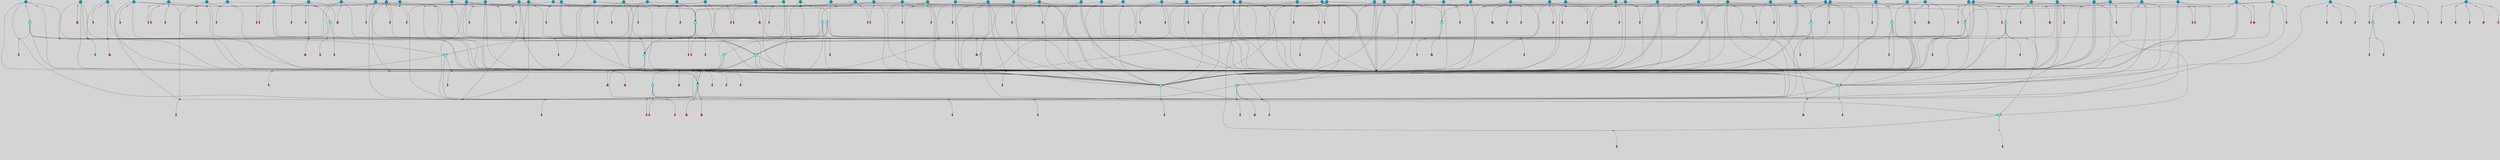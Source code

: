 // File exported with GEGELATI v1.3.1
// On the 2024-04-08 17:49:42
// With the File::TPGGraphDotExporter
digraph{
	graph[pad = "0.212, 0.055" bgcolor = lightgray]
	node[shape=circle style = filled label = ""]
		T3 [fillcolor="#66ddff"]
		T4 [fillcolor="#66ddff"]
		T7 [fillcolor="#66ddff"]
		T9 [fillcolor="#66ddff"]
		T11 [fillcolor="#66ddff"]
		T24 [fillcolor="#66ddff"]
		T54 [fillcolor="#66ddff"]
		T129 [fillcolor="#66ddff"]
		T164 [fillcolor="#66ddff"]
		T207 [fillcolor="#66ddff"]
		T250 [fillcolor="#66ddff"]
		T264 [fillcolor="#1199bb"]
		T311 [fillcolor="#66ddff"]
		T317 [fillcolor="#66ddff"]
		T318 [fillcolor="#1199bb"]
		T344 [fillcolor="#1199bb"]
		T365 [fillcolor="#66ddff"]
		T430 [fillcolor="#1199bb"]
		T455 [fillcolor="#66ddff"]
		T503 [fillcolor="#1199bb"]
		T519 [fillcolor="#66ddff"]
		T542 [fillcolor="#1199bb"]
		T546 [fillcolor="#1199bb"]
		T563 [fillcolor="#1199bb"]
		T567 [fillcolor="#1199bb"]
		T573 [fillcolor="#1199bb"]
		T575 [fillcolor="#1199bb"]
		T585 [fillcolor="#1199bb"]
		T588 [fillcolor="#1199bb"]
		T593 [fillcolor="#1199bb"]
		T598 [fillcolor="#1199bb"]
		T601 [fillcolor="#1199bb"]
		T604 [fillcolor="#1199bb"]
		T608 [fillcolor="#1199bb"]
		T611 [fillcolor="#1199bb"]
		T612 [fillcolor="#1199bb"]
		T627 [fillcolor="#1199bb"]
		T630 [fillcolor="#66ddff"]
		T643 [fillcolor="#1199bb"]
		T644 [fillcolor="#1199bb"]
		T650 [fillcolor="#1199bb"]
		T652 [fillcolor="#1199bb"]
		T653 [fillcolor="#1199bb"]
		T656 [fillcolor="#1199bb"]
		T657 [fillcolor="#1199bb"]
		T321 [fillcolor="#66ddff"]
		T658 [fillcolor="#1199bb"]
		T659 [fillcolor="#1199bb"]
		T660 [fillcolor="#1199bb"]
		T662 [fillcolor="#66ddff"]
		T663 [fillcolor="#1199bb"]
		T666 [fillcolor="#1199bb"]
		T668 [fillcolor="#66ddff"]
		T669 [fillcolor="#1199bb"]
		T670 [fillcolor="#66ddff"]
		T671 [fillcolor="#1199bb"]
		T679 [fillcolor="#1199bb"]
		T682 [fillcolor="#1199bb"]
		T683 [fillcolor="#1199bb"]
		T689 [fillcolor="#1199bb"]
		T691 [fillcolor="#1199bb"]
		T692 [fillcolor="#1199bb"]
		T695 [fillcolor="#1199bb"]
		T696 [fillcolor="#66ddff"]
		T697 [fillcolor="#1199bb"]
		T698 [fillcolor="#1199bb"]
		T700 [fillcolor="#1199bb"]
		T701 [fillcolor="#1199bb"]
		T704 [fillcolor="#1199bb"]
		T705 [fillcolor="#1199bb"]
		T706 [fillcolor="#1199bb"]
		T709 [fillcolor="#1199bb"]
		T712 [fillcolor="#1199bb"]
		T713 [fillcolor="#1199bb"]
		T714 [fillcolor="#1199bb"]
		T715 [fillcolor="#1199bb"]
		T717 [fillcolor="#1199bb"]
		T719 [fillcolor="#1199bb"]
		T720 [fillcolor="#1199bb"]
		T721 [fillcolor="#1199bb"]
		T722 [fillcolor="#1199bb"]
		T725 [fillcolor="#1199bb"]
		T726 [fillcolor="#1199bb"]
		T727 [fillcolor="#1199bb"]
		T728 [fillcolor="#1199bb"]
		T729 [fillcolor="#1199bb"]
		T731 [fillcolor="#1199bb"]
		T732 [fillcolor="#1199bb"]
		T733 [fillcolor="#1199bb"]
		T734 [fillcolor="#1199bb"]
		T735 [fillcolor="#1199bb"]
		T737 [fillcolor="#1199bb"]
		T738 [fillcolor="#1199bb"]
		T739 [fillcolor="#1199bb"]
		T740 [fillcolor="#1199bb"]
		T741 [fillcolor="#1199bb"]
		T742 [fillcolor="#1199bb"]
		T743 [fillcolor="#1199bb"]
		T744 [fillcolor="#1199bb"]
		T745 [fillcolor="#1199bb"]
		T746 [fillcolor="#1199bb"]
		T747 [fillcolor="#1199bb"]
		P8712 [fillcolor="#cccccc" shape=point] //6|
		I8712 [shape=box style=invis label="6|1&2|6#1|7&#92;n10|7&2|0#1|5&#92;n9|4&0|1#2|2&#92;n8|6&0|0#1|0&#92;n"]
		P8712 -> I8712[style=invis]
		A6257 [fillcolor="#ff3366" shape=box margin=0.03 width=0 height=0 label="3"]
		T3 -> P8712 -> A6257
		P8713 [fillcolor="#cccccc" shape=point] //3|
		I8713 [shape=box style=invis label="7|6&2|4#0|2&#92;n10|3&2|7#1|4&#92;n11|6&0|4#0|1&#92;n7|1&0|0#2|6&#92;n7|6&0|3#2|6&#92;n4|0&2|6#0|1&#92;n4|4&2|5#0|2&#92;n4|6&0|4#2|7&#92;n10|0&2|3#1|5&#92;n2|6&0|5#0|2&#92;n1|0&2|3#0|7&#92;n1|6&2|0#0|5&#92;n6|2&0|1#0|7&#92;n9|2&0|3#2|7&#92;n5|3&0|6#0|6&#92;n1|7&2|5#2|3&#92;n8|1&2|7#0|6&#92;n1|0&2|5#2|1&#92;n7|1&2|2#2|5&#92;n7|4&2|6#0|3&#92;n"]
		P8713 -> I8713[style=invis]
		A6258 [fillcolor="#ff3366" shape=box margin=0.03 width=0 height=0 label="4"]
		T3 -> P8713 -> A6258
		P8714 [fillcolor="#cccccc" shape=point] //7|
		I8714 [shape=box style=invis label="0|2&2|4#2|6&#92;n5|3&0|6#0|1&#92;n4|7&2|6#0|5&#92;n7|6&0|7#0|5&#92;n10|7&2|2#1|1&#92;n"]
		P8714 -> I8714[style=invis]
		A6259 [fillcolor="#ff3366" shape=box margin=0.03 width=0 height=0 label="4"]
		T4 -> P8714 -> A6259
		P8715 [fillcolor="#cccccc" shape=point] //0|
		I8715 [shape=box style=invis label="2|5&0|1#0|6&#92;n6|1&2|2#2|7&#92;n8|0&0|3#1|4&#92;n4|3&2|5#2|4&#92;n8|1&2|4#0|0&#92;n6|6&0|1#2|6&#92;n11|7&2|4#2|5&#92;n6|2&2|4#0|2&#92;n8|5&2|4#2|4&#92;n2|1&2|1#2|2&#92;n2|7&2|5#2|6&#92;n9|7&0|5#0|4&#92;n1|2&0|5#2|6&#92;n4|2&2|3#2|7&#92;n3|3&2|1#0|2&#92;n"]
		P8715 -> I8715[style=invis]
		A6260 [fillcolor="#ff3366" shape=box margin=0.03 width=0 height=0 label="5"]
		T4 -> P8715 -> A6260
		P8716 [fillcolor="#cccccc" shape=point] //-3|
		I8716 [shape=box style=invis label="1|6&2|7#0|7&#92;n10|2&0|7#1|3&#92;n9|6&2|7#2|2&#92;n5|3&0|7#0|7&#92;n1|6&2|3#0|0&#92;n2|3&2|3#2|2&#92;n5|1&2|6#0|6&#92;n"]
		P8716 -> I8716[style=invis]
		A6261 [fillcolor="#ff3366" shape=box margin=0.03 width=0 height=0 label="7"]
		T7 -> P8716 -> A6261
		P8717 [fillcolor="#cccccc" shape=point] //5|
		I8717 [shape=box style=invis label="0|5&2|3#0|1&#92;n0|6&2|1#2|4&#92;n6|2&2|6#0|7&#92;n7|4&0|3#0|1&#92;n5|4&0|7#1|6&#92;n9|1&0|5#2|2&#92;n6|3&2|3#1|7&#92;n11|7&2|4#1|6&#92;n2|5&0|1#0|0&#92;n4|7&0|0#0|2&#92;n6|2&0|6#0|0&#92;n2|1&2|6#2|4&#92;n10|0&2|0#1|0&#92;n6|6&2|4#0|6&#92;n"]
		P8717 -> I8717[style=invis]
		A6262 [fillcolor="#ff3366" shape=box margin=0.03 width=0 height=0 label="8"]
		T7 -> P8717 -> A6262
		P8718 [fillcolor="#cccccc" shape=point] //-6|
		I8718 [shape=box style=invis label="11|1&0|7#2|0&#92;n10|4&0|1#1|0&#92;n4|3&2|4#2|1&#92;n0|5&2|0#0|0&#92;n6|1&0|0#0|3&#92;n8|2&2|0#0|4&#92;n11|4&2|0#1|6&#92;n7|0&2|6#2|3&#92;n5|3&2|6#2|0&#92;n2|0&2|0#0|4&#92;n"]
		P8718 -> I8718[style=invis]
		A6263 [fillcolor="#ff3366" shape=box margin=0.03 width=0 height=0 label="9"]
		T9 -> P8718 -> A6263
		P8719 [fillcolor="#cccccc" shape=point] //2|
		I8719 [shape=box style=invis label="6|3&2|7#1|4&#92;n8|6&0|0#2|5&#92;n2|1&0|2#0|3&#92;n8|7&0|6#0|4&#92;n2|1&2|0#0|1&#92;n0|0&2|2#2|3&#92;n6|6&0|7#2|1&#92;n6|1&0|7#2|6&#92;n5|4&2|7#0|4&#92;n0|3&0|4#2|0&#92;n11|0&2|0#2|5&#92;n4|5&2|5#2|4&#92;n5|7&0|6#0|4&#92;n9|7&2|5#0|3&#92;n5|4&2|1#0|3&#92;n5|3&0|1#1|7&#92;n0|4&0|3#2|5&#92;n"]
		P8719 -> I8719[style=invis]
		A6264 [fillcolor="#ff3366" shape=box margin=0.03 width=0 height=0 label="10"]
		T9 -> P8719 -> A6264
		P8720 [fillcolor="#cccccc" shape=point] //6|
		I8720 [shape=box style=invis label="3|0&2|7#2|2&#92;n3|2&0|4#2|5&#92;n5|1&0|2#1|0&#92;n8|7&0|1#2|0&#92;n8|5&0|3#0|6&#92;n0|2&0|2#2|3&#92;n1|5&2|5#0|5&#92;n5|6&0|6#0|7&#92;n6|7&0|0#2|6&#92;n1|2&2|3#0|0&#92;n7|7&2|3#0|4&#92;n0|7&2|7#0|6&#92;n1|0&2|2#2|7&#92;n4|4&0|1#0|0&#92;n"]
		P8720 -> I8720[style=invis]
		A6265 [fillcolor="#ff3366" shape=box margin=0.03 width=0 height=0 label="11"]
		T11 -> P8720 -> A6265
		P8721 [fillcolor="#cccccc" shape=point] //-4|
		I8721 [shape=box style=invis label="4|1&0|4#2|6&#92;n1|2&2|2#2|0&#92;n1|2&2|0#0|6&#92;n8|4&2|3#2|5&#92;n5|5&2|1#1|0&#92;n"]
		P8721 -> I8721[style=invis]
		A6266 [fillcolor="#ff3366" shape=box margin=0.03 width=0 height=0 label="12"]
		T11 -> P8721 -> A6266
		P8722 [fillcolor="#cccccc" shape=point] //-3|
		I8722 [shape=box style=invis label="8|1&2|3#0|5&#92;n0|6&0|5#0|5&#92;n3|7&2|1#0|6&#92;n3|5&0|1#0|0&#92;n9|5&2|0#0|4&#92;n3|5&0|2#0|3&#92;n10|6&2|4#1|0&#92;n9|4&2|7#2|6&#92;n1|7&2|5#2|2&#92;n"]
		P8722 -> I8722[style=invis]
		A6267 [fillcolor="#ff3366" shape=box margin=0.03 width=0 height=0 label="5"]
		T4 -> P8722 -> A6267
		P8723 [fillcolor="#cccccc" shape=point] //1|
		I8723 [shape=box style=invis label="5|1&0|6#2|7&#92;n2|4&0|4#2|2&#92;n0|6&0|5#0|4&#92;n10|6&2|5#1|6&#92;n9|3&0|1#1|7&#92;n10|3&2|2#1|0&#92;n5|0&0|0#2|1&#92;n11|3&2|3#1|5&#92;n10|3&0|1#1|0&#92;n2|4&0|1#0|1&#92;n0|2&0|3#2|4&#92;n9|2&2|1#2|5&#92;n11|7&2|6#2|6&#92;n"]
		P8723 -> I8723[style=invis]
		T24 -> P8723 -> T7
		P8724 [fillcolor="#cccccc" shape=point] //5|
		I8724 [shape=box style=invis label="3|0&2|0#0|1&#92;n3|0&0|7#0|1&#92;n5|3&0|2#2|6&#92;n4|4&2|4#2|6&#92;n11|2&0|7#1|6&#92;n2|7&2|2#2|5&#92;n9|3&2|6#2|7&#92;n7|7&0|0#0|4&#92;n6|1&2|4#2|3&#92;n5|4&2|0#1|6&#92;n1|3&0|7#0|4&#92;n"]
		P8724 -> I8724[style=invis]
		A6268 [fillcolor="#ff3366" shape=box margin=0.03 width=0 height=0 label="7"]
		T24 -> P8724 -> A6268
		P8725 [fillcolor="#cccccc" shape=point] //-2|
		I8725 [shape=box style=invis label="4|1&0|4#0|3&#92;n4|2&0|5#2|0&#92;n5|5&2|6#0|5&#92;n1|4&0|1#0|2&#92;n6|3&2|7#1|5&#92;n0|4&2|0#0|3&#92;n8|5&2|5#1|2&#92;n10|7&2|7#1|1&#92;n3|4&0|0#2|1&#92;n3|6&2|5#2|5&#92;n8|3&0|1#0|7&#92;n10|0&2|7#1|3&#92;n4|1&2|4#0|1&#92;n9|3&2|0#0|4&#92;n3|6&2|0#0|4&#92;n1|2&0|6#2|1&#92;n4|0&2|1#2|2&#92;n"]
		P8725 -> I8725[style=invis]
		A6269 [fillcolor="#ff3366" shape=box margin=0.03 width=0 height=0 label="14"]
		T24 -> P8725 -> A6269
		P8726 [fillcolor="#cccccc" shape=point] //8|
		I8726 [shape=box style=invis label="9|0&0|1#2|0&#92;n10|1&2|5#1|4&#92;n8|2&2|6#0|4&#92;n2|4&2|5#2|3&#92;n4|2&2|2#0|2&#92;n7|5&0|2#0|0&#92;n8|2&2|1#1|3&#92;n8|7&0|7#2|1&#92;n1|1&0|0#0|7&#92;n5|6&2|5#1|0&#92;n6|6&2|5#0|0&#92;n11|4&0|3#2|6&#92;n4|2&2|4#0|7&#92;n5|6&0|1#2|0&#92;n11|3&0|2#0|7&#92;n"]
		P8726 -> I8726[style=invis]
		A6270 [fillcolor="#ff3366" shape=box margin=0.03 width=0 height=0 label="6"]
		T54 -> P8726 -> A6270
		T54 -> P8724
		P8727 [fillcolor="#cccccc" shape=point] //-10|
		I8727 [shape=box style=invis label="3|6&0|0#0|4&#92;n4|1&2|4#0|1&#92;n5|1&0|1#0|4&#92;n5|5&2|6#0|5&#92;n6|5&0|6#0|3&#92;n11|1&2|0#0|1&#92;n0|7&2|0#0|3&#92;n1|2&0|6#0|1&#92;n8|0&0|4#2|0&#92;n0|4&0|7#2|7&#92;n7|0&2|7#1|3&#92;n3|1&0|5#2|5&#92;n5|1&0|4#0|3&#92;n2|2&0|2#0|0&#92;n8|3&0|1#0|7&#92;n3|0&0|3#0|5&#92;n7|2&0|5#2|0&#92;n6|3&2|7#1|5&#92;n4|7&2|7#2|1&#92;n"]
		P8727 -> I8727[style=invis]
		A6271 [fillcolor="#ff3366" shape=box margin=0.03 width=0 height=0 label="14"]
		T54 -> P8727 -> A6271
		T54 -> P8717
		T129 -> P8726
		T129 -> P8724
		P8728 [fillcolor="#cccccc" shape=point] //10|
		I8728 [shape=box style=invis label="4|5&2|7#2|1&#92;n1|7&2|3#0|6&#92;n3|5&2|2#0|3&#92;n10|3&0|7#1|4&#92;n7|1&0|4#2|6&#92;n10|2&0|3#1|7&#92;n9|5&2|0#0|4&#92;n4|0&0|3#2|7&#92;n11|4&2|6#1|2&#92;n5|4&2|7#0|2&#92;n2|6&2|4#0|0&#92;n6|5&0|7#2|1&#92;n5|3&2|3#1|6&#92;n10|7&2|0#1|2&#92;n"]
		P8728 -> I8728[style=invis]
		A6272 [fillcolor="#ff3366" shape=box margin=0.03 width=0 height=0 label="5"]
		T129 -> P8728 -> A6272
		P8729 [fillcolor="#cccccc" shape=point] //5|
		I8729 [shape=box style=invis label="9|4&2|3#1|3&#92;n0|4&2|4#0|5&#92;n6|1&2|6#2|5&#92;n4|0&0|5#2|0&#92;n"]
		P8729 -> I8729[style=invis]
		A6273 [fillcolor="#ff3366" shape=box margin=0.03 width=0 height=0 label="7"]
		T129 -> P8729 -> A6273
		P8730 [fillcolor="#cccccc" shape=point] //6|
		I8730 [shape=box style=invis label="9|4&2|7#0|6&#92;n8|4&0|1#1|0&#92;n1|3&0|0#2|1&#92;n2|4&0|6#2|2&#92;n5|1&2|5#0|7&#92;n3|0&0|3#2|6&#92;n2|2&2|6#0|2&#92;n8|4&0|4#2|2&#92;n5|1&2|4#0|3&#92;n9|4&0|6#0|6&#92;n5|0&2|2#1|5&#92;n11|7&0|0#1|1&#92;n0|4&0|3#0|3&#92;n7|7&2|4#2|5&#92;n1|5&0|1#2|1&#92;n"]
		P8730 -> I8730[style=invis]
		A6274 [fillcolor="#ff3366" shape=box margin=0.03 width=0 height=0 label="1"]
		T129 -> P8730 -> A6274
		T164 -> P8715
		P8731 [fillcolor="#cccccc" shape=point] //-1|
		I8731 [shape=box style=invis label="6|4&0|4#2|4&#92;n4|5&2|5#2|4&#92;n9|7&2|5#0|3&#92;n3|7&2|6#0|6&#92;n8|7&0|6#0|4&#92;n2|1&2|0#0|1&#92;n8|6&0|0#2|5&#92;n2|1&0|2#0|3&#92;n6|1&0|7#2|6&#92;n6|3&0|1#1|6&#92;n5|4&2|7#0|4&#92;n0|7&0|4#2|0&#92;n11|0&2|0#2|5&#92;n3|7&2|0#2|7&#92;n8|3&2|7#1|4&#92;n5|7&0|6#0|4&#92;n0|0&2|3#2|3&#92;n5|4&2|1#0|3&#92;n0|4&0|3#2|5&#92;n"]
		P8731 -> I8731[style=invis]
		A6275 [fillcolor="#ff3366" shape=box margin=0.03 width=0 height=0 label="10"]
		T164 -> P8731 -> A6275
		P8732 [fillcolor="#cccccc" shape=point] //-7|
		I8732 [shape=box style=invis label="6|1&0|2#0|3&#92;n1|2&0|1#2|0&#92;n10|3&2|2#1|1&#92;n0|1&0|2#0|7&#92;n4|6&2|7#2|4&#92;n6|0&2|7#0|6&#92;n"]
		P8732 -> I8732[style=invis]
		A6276 [fillcolor="#ff3366" shape=box margin=0.03 width=0 height=0 label="7"]
		T164 -> P8732 -> A6276
		P8733 [fillcolor="#cccccc" shape=point] //-6|
		I8733 [shape=box style=invis label="11|7&0|1#0|6&#92;n3|5&0|1#0|3&#92;n1|5&0|5#0|6&#92;n1|7&2|5#2|2&#92;n0|0&0|2#2|2&#92;n4|4&0|1#0|5&#92;n6|4&2|2#0|2&#92;n0|6&2|5#0|5&#92;n0|3&2|2#2|6&#92;n"]
		P8733 -> I8733[style=invis]
		A6277 [fillcolor="#ff3366" shape=box margin=0.03 width=0 height=0 label="5"]
		T164 -> P8733 -> A6277
		P8734 [fillcolor="#cccccc" shape=point] //4|
		I8734 [shape=box style=invis label="4|3&0|6#0|3&#92;n5|7&2|3#2|2&#92;n5|6&0|7#1|2&#92;n1|4&2|6#0|3&#92;n8|4&2|1#2|5&#92;n9|5&2|4#1|4&#92;n2|4&0|5#0|7&#92;n10|0&0|6#1|3&#92;n3|0&0|6#0|2&#92;n2|7&2|7#2|6&#92;n5|2&0|5#1|5&#92;n10|4&2|5#1|7&#92;n4|0&0|4#2|4&#92;n11|1&0|4#2|6&#92;n10|6&2|0#1|4&#92;n9|7&0|3#1|4&#92;n4|5&2|7#0|6&#92;n11|5&2|6#2|3&#92;n0|3&0|5#0|1&#92;n"]
		P8734 -> I8734[style=invis]
		A6278 [fillcolor="#ff3366" shape=box margin=0.03 width=0 height=0 label="13"]
		T164 -> P8734 -> A6278
		P8735 [fillcolor="#cccccc" shape=point] //7|
		I8735 [shape=box style=invis label="7|0&2|1#2|0&#92;n9|7&2|1#1|7&#92;n8|2&0|1#1|0&#92;n6|6&0|2#1|1&#92;n2|2&0|5#0|0&#92;n5|7&0|0#2|1&#92;n5|1&2|5#1|5&#92;n4|7&2|4#2|3&#92;n10|5&2|2#1|5&#92;n1|3&2|2#2|0&#92;n10|2&2|6#1|5&#92;n"]
		P8735 -> I8735[style=invis]
		A6279 [fillcolor="#ff3366" shape=box margin=0.03 width=0 height=0 label="1"]
		T207 -> P8735 -> A6279
		P8736 [fillcolor="#cccccc" shape=point] //-3|
		I8736 [shape=box style=invis label="3|7&0|0#0|2&#92;n11|5&0|1#1|1&#92;n4|1&0|6#2|6&#92;n4|0&0|1#0|5&#92;n"]
		P8736 -> I8736[style=invis]
		T207 -> P8736 -> T24
		P8737 [fillcolor="#cccccc" shape=point] //5|
		I8737 [shape=box style=invis label="8|1&2|6#0|6&#92;n3|0&0|7#0|1&#92;n11|3&0|2#2|6&#92;n4|4&2|4#2|6&#92;n11|2&0|7#1|6&#92;n2|7&2|2#2|5&#92;n7|7&0|0#0|4&#92;n6|1&2|4#2|3&#92;n5|4&2|0#1|6&#92;n3|0&2|0#0|1&#92;n1|3&0|7#0|4&#92;n"]
		P8737 -> I8737[style=invis]
		A6280 [fillcolor="#ff3366" shape=box margin=0.03 width=0 height=0 label="7"]
		T207 -> P8737 -> A6280
		P8738 [fillcolor="#cccccc" shape=point] //5|
		I8738 [shape=box style=invis label="10|4&2|6#1|2&#92;n8|4&0|1#1|0&#92;n0|4&2|6#0|0&#92;n8|4&2|5#2|1&#92;n7|5&2|5#1|0&#92;n3|6&0|6#2|2&#92;n1|7&0|7#0|5&#92;n2|0&0|7#2|4&#92;n9|4&2|6#2|7&#92;n2|6&2|2#0|0&#92;n11|7&2|7#0|7&#92;n5|5&0|0#0|1&#92;n10|1&0|0#1|0&#92;n7|3&0|1#2|5&#92;n9|2&2|7#1|5&#92;n9|0&2|5#1|2&#92;n1|6&2|4#2|2&#92;n3|3&2|2#0|7&#92;n1|6&2|0#0|0&#92;n6|4&2|6#1|0&#92;n"]
		P8738 -> I8738[style=invis]
		A6281 [fillcolor="#ff3366" shape=box margin=0.03 width=0 height=0 label="1"]
		T207 -> P8738 -> A6281
		P8739 [fillcolor="#cccccc" shape=point] //7|
		I8739 [shape=box style=invis label="6|1&2|6#2|7&#92;n7|0&2|4#2|3&#92;n3|3&0|7#0|6&#92;n5|4&0|2#2|4&#92;n8|5&2|6#2|7&#92;n0|0&2|3#0|3&#92;n5|4&2|4#2|6&#92;n"]
		P8739 -> I8739[style=invis]
		T207 -> P8739 -> T4
		P8740 [fillcolor="#cccccc" shape=point] //8|
		I8740 [shape=box style=invis label="5|4&2|1#1|0&#92;n3|0&0|3#2|0&#92;n3|7&2|2#0|6&#92;n6|6&0|2#2|4&#92;n0|0&0|2#0|6&#92;n"]
		P8740 -> I8740[style=invis]
		T250 -> P8740 -> T164
		P8741 [fillcolor="#cccccc" shape=point] //5|
		I8741 [shape=box style=invis label="3|0&2|0#2|1&#92;n3|0&0|7#0|1&#92;n5|3&0|2#2|6&#92;n4|4&2|4#2|6&#92;n5|4&2|0#1|6&#92;n2|7&2|2#2|5&#92;n1|3&0|7#0|4&#92;n11|6&2|2#0|7&#92;n7|7&0|0#0|4&#92;n6|1&2|4#2|3&#92;n11|0&0|7#1|6&#92;n9|3&2|6#2|7&#92;n"]
		P8741 -> I8741[style=invis]
		A6282 [fillcolor="#ff3366" shape=box margin=0.03 width=0 height=0 label="7"]
		T250 -> P8741 -> A6282
		P8742 [fillcolor="#cccccc" shape=point] //7|
		I8742 [shape=box style=invis label="7|4&2|7#0|4&#92;n4|6&0|1#2|5&#92;n2|1&2|3#0|0&#92;n4|3&2|0#0|1&#92;n0|0&2|7#2|7&#92;n7|7&0|5#2|3&#92;n5|0&2|1#2|2&#92;n10|0&0|4#1|2&#92;n4|4&0|7#0|0&#92;n6|7&0|2#0|1&#92;n1|4&2|5#0|4&#92;n"]
		P8742 -> I8742[style=invis]
		A6283 [fillcolor="#ff3366" shape=box margin=0.03 width=0 height=0 label="0"]
		T250 -> P8742 -> A6283
		T250 -> P8724
		P8743 [fillcolor="#cccccc" shape=point] //10|
		I8743 [shape=box style=invis label="6|1&2|4#2|3&#92;n3|0&0|7#0|1&#92;n5|3&0|2#2|6&#92;n4|4&0|4#2|6&#92;n5|4&2|0#1|6&#92;n10|5&0|6#1|5&#92;n2|5&2|1#2|2&#92;n1|3&0|7#0|4&#92;n3|0&2|0#0|1&#92;n11|2&0|5#1|6&#92;n9|3&2|6#2|7&#92;n7|7&0|0#0|4&#92;n"]
		P8743 -> I8743[style=invis]
		A6284 [fillcolor="#ff3366" shape=box margin=0.03 width=0 height=0 label="7"]
		T250 -> P8743 -> A6284
		P8744 [fillcolor="#cccccc" shape=point] //-2|
		I8744 [shape=box style=invis label="11|7&2|0#1|7&#92;n4|3&0|1#2|5&#92;n0|4&2|4#2|7&#92;n1|6&0|0#0|4&#92;n4|0&0|0#0|5&#92;n0|6&2|3#2|0&#92;n9|6&2|5#1|3&#92;n0|7&2|1#2|5&#92;n4|4&0|5#0|1&#92;n10|4&0|0#1|0&#92;n"]
		P8744 -> I8744[style=invis]
		A6285 [fillcolor="#ff3366" shape=box margin=0.03 width=0 height=0 label="12"]
		T264 -> P8744 -> A6285
		P8745 [fillcolor="#cccccc" shape=point] //-3|
		I8745 [shape=box style=invis label="7|2&2|4#0|2&#92;n4|1&2|6#0|1&#92;n11|6&0|4#0|1&#92;n7|1&0|0#2|6&#92;n6|2&0|1#0|7&#92;n10|3&2|7#1|4&#92;n3|5&2|3#0|1&#92;n4|4&2|5#0|2&#92;n4|6&0|4#2|7&#92;n2|5&0|5#0|2&#92;n10|0&2|3#1|4&#92;n0|1&2|7#0|6&#92;n7|6&0|3#2|6&#92;n1|3&0|6#2|0&#92;n5|3&0|6#0|6&#92;n1|4&2|5#2|3&#92;n1|6&2|0#0|5&#92;n9|2&0|3#2|7&#92;n7|1&2|2#2|5&#92;n"]
		P8745 -> I8745[style=invis]
		T264 -> P8745 -> T207
		P8746 [fillcolor="#cccccc" shape=point] //2|
		I8746 [shape=box style=invis label="4|1&0|4#2|6&#92;n5|5&2|1#1|0&#92;n1|0&2|0#0|6&#92;n8|4&2|3#2|5&#92;n"]
		P8746 -> I8746[style=invis]
		T264 -> P8746 -> T11
		P8747 [fillcolor="#cccccc" shape=point] //2|
		I8747 [shape=box style=invis label="11|0&2|3#0|7&#92;n10|4&2|5#1|6&#92;n4|7&0|2#2|3&#92;n6|0&2|6#0|6&#92;n9|0&0|7#0|5&#92;n7|2&2|4#1|2&#92;n5|1&2|6#2|7&#92;n"]
		P8747 -> I8747[style=invis]
		T311 -> P8747 -> T7
		P8748 [fillcolor="#cccccc" shape=point] //5|
		I8748 [shape=box style=invis label="5|4&2|0#1|6&#92;n3|0&0|7#0|1&#92;n5|3&0|2#2|6&#92;n11|2&0|7#1|6&#92;n2|7&2|2#2|5&#92;n9|3&2|6#2|7&#92;n7|7&0|0#0|4&#92;n6|1&2|4#2|3&#92;n3|0&2|0#0|1&#92;n1|3&2|7#0|4&#92;n"]
		P8748 -> I8748[style=invis]
		A6286 [fillcolor="#ff3366" shape=box margin=0.03 width=0 height=0 label="7"]
		T311 -> P8748 -> A6286
		T311 -> P8744
		P8749 [fillcolor="#cccccc" shape=point] //-1|
		I8749 [shape=box style=invis label="1|7&2|1#0|6&#92;n8|1&2|3#0|5&#92;n10|6&2|7#1|0&#92;n1|7&2|5#0|2&#92;n0|3&0|3#2|2&#92;n3|5&0|1#0|0&#92;n3|5&0|2#0|3&#92;n1|5&2|0#0|4&#92;n5|7&2|2#2|5&#92;n4|0&2|3#0|3&#92;n"]
		P8749 -> I8749[style=invis]
		T311 -> P8749 -> T3
		P8750 [fillcolor="#cccccc" shape=point] //2|
		I8750 [shape=box style=invis label="4|1&0|5#0|1&#92;n6|4&0|7#2|4&#92;n10|5&2|6#1|4&#92;n9|2&0|4#2|3&#92;n6|2&2|3#1|7&#92;n8|1&0|2#0|3&#92;n4|0&2|0#0|1&#92;n"]
		P8750 -> I8750[style=invis]
		T311 -> P8750 -> T54
		P8751 [fillcolor="#cccccc" shape=point] //7|
		I8751 [shape=box style=invis label="9|6&2|6#1|3&#92;n9|7&2|0#1|7&#92;n3|0&2|0#0|0&#92;n1|6&0|0#0|4&#92;n7|4&0|3#0|1&#92;n"]
		P8751 -> I8751[style=invis]
		A6287 [fillcolor="#ff3366" shape=box margin=0.03 width=0 height=0 label="12"]
		T318 -> P8751 -> A6287
		P8752 [fillcolor="#cccccc" shape=point] //-9|
		I8752 [shape=box style=invis label="7|1&0|0#2|6&#92;n1|6&0|4#2|7&#92;n7|6&2|4#0|2&#92;n10|7&2|1#1|3&#92;n7|6&0|3#2|6&#92;n4|0&2|2#2|1&#92;n1|0&0|5#2|3&#92;n6|1&2|6#1|1&#92;n7|4&2|6#1|0&#92;n9|5&0|1#0|2&#92;n9|2&0|3#0|7&#92;n6|0&2|7#0|6&#92;n10|5&2|3#1|5&#92;n10|0&2|7#1|4&#92;n1|0&2|3#0|7&#92;n5|2&0|6#0|6&#92;n2|6&0|1#0|2&#92;n7|4&2|5#0|3&#92;n3|6&2|4#0|5&#92;n1|6&2|0#0|5&#92;n"]
		P8752 -> I8752[style=invis]
		A6288 [fillcolor="#ff3366" shape=box margin=0.03 width=0 height=0 label="4"]
		T318 -> P8752 -> A6288
		P8753 [fillcolor="#cccccc" shape=point] //-7|
		I8753 [shape=box style=invis label="9|1&2|7#2|1&#92;n7|0&2|0#2|7&#92;n2|3&2|3#2|2&#92;n8|5&2|1#0|3&#92;n5|5&0|7#0|1&#92;n1|6&2|7#0|7&#92;n10|2&0|7#1|3&#92;n6|4&2|2#2|4&#92;n0|6&2|5#0|2&#92;n"]
		P8753 -> I8753[style=invis]
		A6289 [fillcolor="#ff3366" shape=box margin=0.03 width=0 height=0 label="7"]
		T318 -> P8753 -> A6289
		P8754 [fillcolor="#cccccc" shape=point] //3|
		I8754 [shape=box style=invis label="7|6&2|4#0|2&#92;n10|3&2|7#1|4&#92;n11|6&0|4#0|1&#92;n7|1&0|0#2|6&#92;n7|6&0|3#2|6&#92;n4|0&2|6#0|1&#92;n4|4&2|5#0|2&#92;n4|6&0|4#2|7&#92;n10|0&2|3#1|5&#92;n2|6&0|5#0|2&#92;n1|0&2|3#0|7&#92;n1|6&2|0#0|5&#92;n6|2&0|1#0|7&#92;n9|2&0|3#2|7&#92;n5|3&0|6#0|6&#92;n1|7&2|5#2|3&#92;n8|1&2|7#0|6&#92;n1|0&2|5#2|1&#92;n7|1&2|2#2|5&#92;n7|4&2|6#0|3&#92;n"]
		P8754 -> I8754[style=invis]
		A6290 [fillcolor="#ff3366" shape=box margin=0.03 width=0 height=0 label="4"]
		T317 -> P8754 -> A6290
		P8755 [fillcolor="#cccccc" shape=point] //6|
		I8755 [shape=box style=invis label="6|1&2|6#1|7&#92;n10|7&2|0#1|5&#92;n9|4&0|1#2|2&#92;n8|6&0|0#1|0&#92;n"]
		P8755 -> I8755[style=invis]
		A6291 [fillcolor="#ff3366" shape=box margin=0.03 width=0 height=0 label="3"]
		T317 -> P8755 -> A6291
		P8756 [fillcolor="#cccccc" shape=point] //-9|
		I8756 [shape=box style=invis label="11|5&0|0#2|6&#92;n8|5&2|3#2|1&#92;n7|1&0|6#1|3&#92;n11|4&0|2#0|1&#92;n9|0&2|7#1|6&#92;n10|1&0|3#1|6&#92;n0|3&0|4#2|5&#92;n5|7&2|3#1|6&#92;n2|0&2|1#0|7&#92;n"]
		P8756 -> I8756[style=invis]
		A6292 [fillcolor="#ff3366" shape=box margin=0.03 width=0 height=0 label="2"]
		T318 -> P8756 -> A6292
		P8757 [fillcolor="#cccccc" shape=point] //-1|
		I8757 [shape=box style=invis label="1|7&2|1#0|6&#92;n8|1&2|3#0|5&#92;n10|6&2|7#1|0&#92;n1|7&2|5#0|2&#92;n0|3&0|3#2|2&#92;n3|5&0|1#0|0&#92;n3|5&0|2#0|3&#92;n1|5&2|0#0|4&#92;n5|7&2|2#2|5&#92;n4|0&2|3#0|3&#92;n"]
		P8757 -> I8757[style=invis]
		T318 -> P8757 -> T317
		P8758 [fillcolor="#cccccc" shape=point] //-4|
		I8758 [shape=box style=invis label="7|2&2|4#0|2&#92;n4|1&2|6#0|1&#92;n0|1&2|7#0|6&#92;n6|2&0|1#0|7&#92;n10|3&2|7#1|4&#92;n3|5&2|3#0|1&#92;n4|4&2|5#0|2&#92;n4|6&0|4#2|7&#92;n2|5&0|5#0|2&#92;n10|0&2|3#1|4&#92;n11|6&0|4#0|1&#92;n7|6&0|3#2|6&#92;n1|3&0|6#2|0&#92;n5|3&0|6#0|6&#92;n1|4&2|5#2|3&#92;n1|1&2|0#0|5&#92;n9|2&0|3#2|7&#92;n7|1&2|2#2|5&#92;n"]
		P8758 -> I8758[style=invis]
		T344 -> P8758 -> T207
		T344 -> P8746
		T344 -> P8746
		P8759 [fillcolor="#cccccc" shape=point] //2|
		I8759 [shape=box style=invis label="11|2&2|1#2|2&#92;n0|1&0|0#0|6&#92;n9|2&0|4#2|2&#92;n9|7&2|0#0|0&#92;n4|5&0|6#2|7&#92;n6|7&0|2#0|1&#92;n5|6&0|2#1|0&#92;n11|6&2|1#2|1&#92;n11|0&0|0#2|3&#92;n8|4&0|7#1|1&#92;n11|3&0|7#1|6&#92;n9|2&2|1#2|5&#92;n11|7&0|2#0|2&#92;n"]
		P8759 -> I8759[style=invis]
		T365 -> P8759 -> T3
		P8760 [fillcolor="#cccccc" shape=point] //4|
		I8760 [shape=box style=invis label="7|1&0|6#0|1&#92;n6|7&2|7#1|7&#92;n10|1&2|1#1|1&#92;n9|6&2|2#1|4&#92;n4|7&0|4#2|2&#92;n9|6&0|5#1|1&#92;n10|0&2|6#1|6&#92;n5|1&0|1#2|3&#92;n10|1&0|5#1|0&#92;n3|4&2|3#0|0&#92;n8|2&0|5#2|4&#92;n1|6&2|0#0|0&#92;n2|3&0|1#2|6&#92;n5|2&2|2#1|6&#92;n2|2&0|1#2|1&#92;n3|1&2|7#0|3&#92;n6|7&2|3#0|4&#92;n"]
		P8760 -> I8760[style=invis]
		A6293 [fillcolor="#ff3366" shape=box margin=0.03 width=0 height=0 label="10"]
		T365 -> P8760 -> A6293
		P8761 [fillcolor="#cccccc" shape=point] //3|
		I8761 [shape=box style=invis label="4|7&0|7#2|7&#92;n11|5&2|6#0|2&#92;n5|5&2|6#2|0&#92;n3|2&0|6#0|3&#92;n10|2&2|5#1|5&#92;n9|4&2|3#1|5&#92;n2|5&2|7#2|4&#92;n11|3&2|5#1|0&#92;n7|0&0|7#2|1&#92;n1|2&0|5#0|1&#92;n"]
		P8761 -> I8761[style=invis]
		A6294 [fillcolor="#ff3366" shape=box margin=0.03 width=0 height=0 label="5"]
		T365 -> P8761 -> A6294
		P8762 [fillcolor="#cccccc" shape=point] //4|
		I8762 [shape=box style=invis label="4|3&0|2#2|3&#92;n9|4&0|7#0|5&#92;n9|2&2|3#0|4&#92;n10|4&2|5#1|7&#92;n7|2&2|6#2|1&#92;n7|2&2|4#1|2&#92;n2|5&2|6#2|6&#92;n2|0&2|7#0|3&#92;n4|5&0|2#2|4&#92;n5|1&2|1#2|7&#92;n"]
		P8762 -> I8762[style=invis]
		T430 -> P8762 -> T7
		T430 -> P8724
		P8763 [fillcolor="#cccccc" shape=point] //2|
		I8763 [shape=box style=invis label="7|5&0|2#0|0&#92;n10|6&2|1#1|3&#92;n0|4&2|2#0|2&#92;n7|0&2|4#1|2&#92;n9|0&2|1#1|0&#92;n10|7&0|1#1|5&#92;n4|4&0|7#2|7&#92;n"]
		P8763 -> I8763[style=invis]
		T430 -> P8763 -> T311
		P8764 [fillcolor="#cccccc" shape=point] //7|
		I8764 [shape=box style=invis label="3|4&2|2#2|2&#92;n9|7&2|5#0|2&#92;n11|5&2|2#2|7&#92;n9|0&2|1#1|5&#92;n8|0&2|1#0|0&#92;n"]
		P8764 -> I8764[style=invis]
		A6295 [fillcolor="#ff3366" shape=box margin=0.03 width=0 height=0 label="7"]
		T430 -> P8764 -> A6295
		P8765 [fillcolor="#cccccc" shape=point] //-7|
		I8765 [shape=box style=invis label="10|2&0|6#1|3&#92;n5|3&0|7#0|7&#92;n10|6&0|0#1|5&#92;n5|2&0|2#0|1&#92;n1|0&2|7#0|7&#92;n1|6&2|3#0|0&#92;n9|2&2|7#2|2&#92;n7|0&2|7#2|5&#92;n7|0&2|6#0|2&#92;n2|3&2|3#2|2&#92;n"]
		P8765 -> I8765[style=invis]
		A6296 [fillcolor="#ff3366" shape=box margin=0.03 width=0 height=0 label="7"]
		T430 -> P8765 -> A6296
		P8766 [fillcolor="#cccccc" shape=point] //2|
		I8766 [shape=box style=invis label="9|0&0|7#0|5&#92;n10|4&2|5#1|6&#92;n4|7&0|2#2|3&#92;n6|0&2|6#0|6&#92;n11|0&2|3#0|7&#92;n7|0&2|4#1|2&#92;n6|3&2|6#2|1&#92;n5|1&2|6#2|7&#92;n"]
		P8766 -> I8766[style=invis]
		T455 -> P8766 -> T7
		T455 -> P8750
		P8767 [fillcolor="#cccccc" shape=point] //4|
		I8767 [shape=box style=invis label="6|0&2|6#0|7&#92;n11|2&0|3#1|2&#92;n11|3&0|7#1|5&#92;n10|4&2|6#1|6&#92;n1|0&2|7#0|6&#92;n4|4&2|6#0|2&#92;n4|7&0|2#2|3&#92;n1|7&0|4#2|3&#92;n9|0&0|7#0|0&#92;n"]
		P8767 -> I8767[style=invis]
		T455 -> P8767 -> T7
		P8768 [fillcolor="#cccccc" shape=point] //-3|
		I8768 [shape=box style=invis label="6|1&0|5#0|3&#92;n10|0&2|7#1|6&#92;n0|1&0|2#0|7&#92;n6|2&0|3#2|7&#92;n4|6&2|7#2|4&#92;n"]
		P8768 -> I8768[style=invis]
		A6297 [fillcolor="#ff3366" shape=box margin=0.03 width=0 height=0 label="7"]
		T455 -> P8768 -> A6297
		P8769 [fillcolor="#cccccc" shape=point] //7|
		I8769 [shape=box style=invis label="10|5&0|6#1|7&#92;n4|3&2|6#0|3&#92;n8|4&0|6#1|2&#92;n3|0&2|0#2|3&#92;n5|6&2|3#0|4&#92;n0|7&2|1#0|5&#92;n8|7&2|2#2|5&#92;n9|1&0|0#1|0&#92;n10|1&2|1#1|4&#92;n3|3&2|7#0|4&#92;n5|2&2|3#0|4&#92;n2|0&2|6#2|2&#92;n1|7&0|1#0|7&#92;n"]
		P8769 -> I8769[style=invis]
		T455 -> P8769 -> T365
		P8770 [fillcolor="#cccccc" shape=point] //-1|
		I8770 [shape=box style=invis label="6|5&2|4#1|4&#92;n0|7&2|6#2|1&#92;n3|5&0|7#2|7&#92;n1|7&0|7#0|4&#92;n1|0&2|0#0|0&#92;n2|1&2|4#0|4&#92;n"]
		P8770 -> I8770[style=invis]
		T503 -> P8770 -> T7
		P8771 [fillcolor="#cccccc" shape=point] //8|
		I8771 [shape=box style=invis label="10|3&2|2#1|5&#92;n6|3&0|7#1|3&#92;n0|0&2|0#0|4&#92;n4|0&2|0#0|7&#92;n4|5&0|4#2|2&#92;n0|6&2|0#2|0&#92;n10|3&0|1#1|0&#92;n1|3&2|7#2|2&#92;n8|2&2|0#0|4&#92;n3|7&0|0#0|5&#92;n11|2&0|3#1|4&#92;n6|5&0|1#1|6&#92;n5|0&0|7#0|0&#92;n6|4&2|0#1|6&#92;n"]
		P8771 -> I8771[style=invis]
		A6298 [fillcolor="#ff3366" shape=box margin=0.03 width=0 height=0 label="9"]
		T503 -> P8771 -> A6298
		T503 -> P8759
		P8772 [fillcolor="#cccccc" shape=point] //10|
		I8772 [shape=box style=invis label="6|2&2|2#0|7&#92;n6|1&0|3#2|5&#92;n2|5&2|2#2|5&#92;n9|6&2|0#0|6&#92;n5|5&0|2#2|6&#92;n6|1&2|7#2|3&#92;n9|3&2|6#1|7&#92;n10|0&2|7#1|2&#92;n2|6&2|4#0|7&#92;n3|2&2|2#2|7&#92;n5|4&2|0#2|5&#92;n7|0&2|4#0|1&#92;n"]
		P8772 -> I8772[style=invis]
		A6299 [fillcolor="#ff3366" shape=box margin=0.03 width=0 height=0 label="7"]
		T503 -> P8772 -> A6299
		P8773 [fillcolor="#cccccc" shape=point] //1|
		I8773 [shape=box style=invis label="8|2&2|6#1|6&#92;n10|3&0|6#1|5&#92;n0|3&0|7#2|0&#92;n6|2&2|7#0|4&#92;n2|3&2|4#0|2&#92;n7|0&2|3#1|6&#92;n2|6&2|5#2|5&#92;n1|5&0|5#0|4&#92;n0|0&2|2#0|6&#92;n9|2&0|7#0|1&#92;n9|5&2|5#2|5&#92;n0|1&0|4#2|3&#92;n7|4&0|0#2|5&#92;n6|6&2|0#2|3&#92;n0|6&0|1#0|7&#92;n2|7&2|3#2|6&#92;n10|6&2|3#1|3&#92;n9|6&2|5#1|2&#92;n6|3&0|2#0|7&#92;n"]
		P8773 -> I8773[style=invis]
		T503 -> P8773 -> T455
		P8774 [fillcolor="#cccccc" shape=point] //1|
		I8774 [shape=box style=invis label="7|1&0|6#0|1&#92;n6|7&2|7#1|7&#92;n10|1&2|1#1|1&#92;n9|6&2|2#1|4&#92;n4|7&0|4#2|2&#92;n9|6&0|5#1|1&#92;n10|0&2|6#1|6&#92;n5|1&0|1#2|3&#92;n10|1&0|5#1|0&#92;n9|0&0|0#0|1&#92;n3|4&2|3#0|0&#92;n5|2&2|2#1|6&#92;n1|6&2|0#0|0&#92;n2|3&0|0#2|6&#92;n8|2&0|5#2|4&#92;n2|2&0|1#2|1&#92;n3|1&2|7#0|3&#92;n6|7&2|3#0|4&#92;n"]
		P8774 -> I8774[style=invis]
		A6300 [fillcolor="#ff3366" shape=box margin=0.03 width=0 height=0 label="10"]
		T519 -> P8774 -> A6300
		P8775 [fillcolor="#cccccc" shape=point] //-9|
		I8775 [shape=box style=invis label="2|0&2|0#2|1&#92;n4|4&2|4#2|6&#92;n9|1&0|3#1|7&#92;n5|3&0|2#2|6&#92;n2|7&2|2#2|5&#92;n5|4&2|0#1|6&#92;n3|0&0|7#0|1&#92;n1|3&0|7#0|4&#92;n11|6&2|2#0|7&#92;n7|7&0|0#0|4&#92;n11|0&0|7#1|6&#92;n9|3&2|6#2|7&#92;n"]
		P8775 -> I8775[style=invis]
		A6301 [fillcolor="#ff3366" shape=box margin=0.03 width=0 height=0 label="7"]
		T519 -> P8775 -> A6301
		P8776 [fillcolor="#cccccc" shape=point] //-3|
		I8776 [shape=box style=invis label="8|1&2|3#0|5&#92;n0|6&2|5#0|5&#92;n3|3&2|6#0|5&#92;n3|7&2|1#0|6&#92;n9|5&2|0#0|4&#92;n5|0&0|5#0|5&#92;n3|5&0|0#0|0&#92;n10|6&2|4#1|0&#92;n1|7&2|5#2|2&#92;n"]
		P8776 -> I8776[style=invis]
		A6302 [fillcolor="#ff3366" shape=box margin=0.03 width=0 height=0 label="5"]
		T519 -> P8776 -> A6302
		P8777 [fillcolor="#cccccc" shape=point] //3|
		I8777 [shape=box style=invis label="6|1&2|5#0|0&#92;n4|5&0|0#0|4&#92;n0|3&0|4#2|6&#92;n1|4&2|1#0|4&#92;n2|0&2|0#0|6&#92;n1|7&2|4#0|4&#92;n1|0&0|3#0|3&#92;n11|6&2|4#2|4&#92;n"]
		P8777 -> I8777[style=invis]
		T519 -> P8777 -> T4
		T519 -> P8769
		T542 -> P8751
		P8778 [fillcolor="#cccccc" shape=point] //8|
		I8778 [shape=box style=invis label="7|1&0|0#2|6&#92;n1|6&0|4#2|7&#92;n7|6&2|0#0|2&#92;n10|7&2|1#1|3&#92;n7|6&0|3#2|6&#92;n4|0&2|2#2|1&#92;n1|0&0|5#2|3&#92;n6|1&2|6#1|1&#92;n7|4&2|6#1|0&#92;n9|5&0|1#0|2&#92;n7|4&2|5#0|3&#92;n6|0&2|7#0|6&#92;n10|5&2|3#1|5&#92;n10|0&2|7#1|4&#92;n1|0&2|3#0|7&#92;n5|2&0|6#0|6&#92;n2|6&0|1#0|2&#92;n9|2&0|3#0|7&#92;n3|6&2|4#0|5&#92;n1|6&2|0#0|5&#92;n"]
		P8778 -> I8778[style=invis]
		A6303 [fillcolor="#ff3366" shape=box margin=0.03 width=0 height=0 label="4"]
		T542 -> P8778 -> A6303
		P8779 [fillcolor="#cccccc" shape=point] //-8|
		I8779 [shape=box style=invis label="2|1&2|5#2|3&#92;n11|5&2|1#0|3&#92;n5|0&0|7#0|1&#92;n0|1&2|6#0|7&#92;n7|4&2|2#2|4&#92;n0|6&2|5#0|2&#92;n9|2&0|7#1|3&#92;n"]
		P8779 -> I8779[style=invis]
		A6304 [fillcolor="#ff3366" shape=box margin=0.03 width=0 height=0 label="7"]
		T542 -> P8779 -> A6304
		T542 -> P8757
		T542 -> P8769
		P8780 [fillcolor="#cccccc" shape=point] //10|
		I8780 [shape=box style=invis label="7|0&2|4#0|2&#92;n11|5&0|6#2|7&#92;n6|1&2|6#0|6&#92;n8|6&2|0#0|7&#92;n4|0&0|3#2|5&#92;n11|6&2|7#0|1&#92;n1|7&0|7#2|0&#92;n9|3&2|3#2|3&#92;n6|2&0|0#0|7&#92;n"]
		P8780 -> I8780[style=invis]
		T546 -> P8780 -> T7
		T546 -> P8769
		P8781 [fillcolor="#cccccc" shape=point] //7|
		I8781 [shape=box style=invis label="0|3&2|7#2|1&#92;n3|7&0|1#0|3&#92;n3|1&0|3#2|1&#92;n2|5&2|6#0|0&#92;n9|0&2|2#0|7&#92;n5|0&0|0#0|2&#92;n9|4&2|7#2|6&#92;n8|4&2|6#0|2&#92;n9|4&2|1#0|2&#92;n7|4&0|3#2|5&#92;n9|5&2|0#2|4&#92;n11|2&0|3#0|4&#92;n"]
		P8781 -> I8781[style=invis]
		A6305 [fillcolor="#ff3366" shape=box margin=0.03 width=0 height=0 label="5"]
		T546 -> P8781 -> A6305
		P8782 [fillcolor="#cccccc" shape=point] //6|
		I8782 [shape=box style=invis label="5|0&2|3#2|2&#92;n5|6&0|7#1|2&#92;n1|4&2|6#0|3&#92;n10|0&0|6#1|3&#92;n5|2&0|5#1|5&#92;n2|4&0|5#0|7&#92;n4|5&2|7#0|6&#92;n9|7&0|3#1|4&#92;n2|7&2|7#2|6&#92;n9|5&2|4#1|4&#92;n10|4&2|5#1|7&#92;n4|0&0|4#2|4&#92;n11|1&0|4#2|6&#92;n7|0&0|1#0|0&#92;n10|6&2|6#1|4&#92;n10|0&0|6#1|2&#92;n8|4&2|1#2|5&#92;n0|1&0|6#0|7&#92;n"]
		P8782 -> I8782[style=invis]
		A6306 [fillcolor="#ff3366" shape=box margin=0.03 width=0 height=0 label="13"]
		T546 -> P8782 -> A6306
		P8783 [fillcolor="#cccccc" shape=point] //-4|
		I8783 [shape=box style=invis label="1|2&0|0#2|1&#92;n5|1&2|2#2|0&#92;n0|7&0|7#2|1&#92;n10|1&0|6#1|7&#92;n2|4&0|6#0|2&#92;n0|7&2|7#2|3&#92;n2|7&2|1#2|1&#92;n8|7&2|7#1|0&#92;n3|3&2|1#0|5&#92;n4|5&0|3#2|3&#92;n4|4&0|5#2|4&#92;n4|0&2|2#0|1&#92;n1|6&2|4#2|5&#92;n4|0&0|7#2|6&#92;n0|0&2|5#0|5&#92;n"]
		P8783 -> I8783[style=invis]
		A6307 [fillcolor="#ff3366" shape=box margin=0.03 width=0 height=0 label="1"]
		T546 -> P8783 -> A6307
		P8784 [fillcolor="#cccccc" shape=point] //2|
		I8784 [shape=box style=invis label="0|2&2|6#2|6&#92;n7|0&2|7#1|7&#92;n10|7&0|5#1|6&#92;n0|5&2|7#0|4&#92;n3|1&0|1#2|6&#92;n4|7&0|2#0|6&#92;n"]
		P8784 -> I8784[style=invis]
		T563 -> P8784 -> T164
		T563 -> P8769
		P8785 [fillcolor="#cccccc" shape=point] //-3|
		I8785 [shape=box style=invis label="3|0&2|0#0|1&#92;n4|4&2|4#2|6&#92;n5|3&0|2#2|6&#92;n3|0&0|7#0|1&#92;n11|2&0|7#1|6&#92;n2|7&2|2#2|5&#92;n9|0&2|6#2|7&#92;n7|7&0|0#0|4&#92;n6|1&2|4#2|3&#92;n5|4&2|0#1|6&#92;n1|3&0|7#0|4&#92;n"]
		P8785 -> I8785[style=invis]
		A6308 [fillcolor="#ff3366" shape=box margin=0.03 width=0 height=0 label="7"]
		T563 -> P8785 -> A6308
		P8786 [fillcolor="#cccccc" shape=point] //9|
		I8786 [shape=box style=invis label="6|0&0|6#2|0&#92;n7|1&2|5#1|2&#92;n1|6&2|3#0|7&#92;n4|2&0|7#0|1&#92;n"]
		P8786 -> I8786[style=invis]
		A6309 [fillcolor="#ff3366" shape=box margin=0.03 width=0 height=0 label="2"]
		T563 -> P8786 -> A6309
		P8787 [fillcolor="#cccccc" shape=point] //-1|
		I8787 [shape=box style=invis label="0|7&2|6#2|1&#92;n8|3&0|5#2|5&#92;n3|5&0|7#2|7&#92;n2|1&2|4#0|4&#92;n0|5&0|3#2|4&#92;n1|0&0|7#0|4&#92;n6|5&2|4#1|4&#92;n11|7&2|2#2|2&#92;n"]
		P8787 -> I8787[style=invis]
		T567 -> P8787 -> T7
		T567 -> P8769
		P8788 [fillcolor="#cccccc" shape=point] //-6|
		I8788 [shape=box style=invis label="6|3&2|7#1|7&#92;n8|2&0|7#0|0&#92;n10|0&2|4#1|4&#92;n"]
		P8788 -> I8788[style=invis]
		T567 -> P8788 -> T7
		P8789 [fillcolor="#cccccc" shape=point] //9|
		I8789 [shape=box style=invis label="10|3&0|5#1|7&#92;n9|0&2|4#2|2&#92;n"]
		P8789 -> I8789[style=invis]
		A6310 [fillcolor="#ff3366" shape=box margin=0.03 width=0 height=0 label="3"]
		T567 -> P8789 -> A6310
		P8790 [fillcolor="#cccccc" shape=point] //-1|
		I8790 [shape=box style=invis label="11|6&2|2#2|7&#92;n0|7&0|3#2|2&#92;n3|6&0|7#0|5&#92;n6|0&2|0#0|2&#92;n10|3&2|2#1|1&#92;n"]
		P8790 -> I8790[style=invis]
		A6311 [fillcolor="#ff3366" shape=box margin=0.03 width=0 height=0 label="4"]
		T567 -> P8790 -> A6311
		P8791 [fillcolor="#cccccc" shape=point] //4|
		I8791 [shape=box style=invis label="1|7&0|1#0|7&#92;n0|7&2|1#0|5&#92;n8|4&0|6#1|2&#92;n3|0&2|0#2|3&#92;n5|6&2|3#0|4&#92;n4|3&2|6#0|3&#92;n3|3&2|7#0|2&#92;n9|0&0|0#1|0&#92;n5|2&2|3#0|4&#92;n2|0&2|6#2|6&#92;n10|5&0|6#1|7&#92;n"]
		P8791 -> I8791[style=invis]
		T573 -> P8791 -> T365
		P8792 [fillcolor="#cccccc" shape=point] //6|
		I8792 [shape=box style=invis label="6|1&2|6#1|7&#92;n10|7&2|0#1|5&#92;n9|4&0|1#2|2&#92;n8|6&0|0#1|0&#92;n"]
		P8792 -> I8792[style=invis]
		A6312 [fillcolor="#ff3366" shape=box margin=0.03 width=0 height=0 label="3"]
		T573 -> P8792 -> A6312
		P8793 [fillcolor="#cccccc" shape=point] //3|
		I8793 [shape=box style=invis label="11|2&0|3#0|4&#92;n8|1&2|5#0|5&#92;n3|0&2|7#0|7&#92;n8|3&2|1#0|1&#92;n9|0&2|2#0|7&#92;n9|6&0|1#0|2&#92;n2|5&0|6#0|0&#92;n5|0&0|0#0|2&#92;n4|2&0|5#2|3&#92;n9|7&2|7#0|6&#92;n8|7&0|3#2|7&#92;n7|1&2|4#2|5&#92;n9|5&2|0#2|4&#92;n7|2&0|4#1|5&#92;n"]
		P8793 -> I8793[style=invis]
		A6313 [fillcolor="#ff3366" shape=box margin=0.03 width=0 height=0 label="5"]
		T573 -> P8793 -> A6313
		P8794 [fillcolor="#cccccc" shape=point] //-2|
		I8794 [shape=box style=invis label="7|4&0|2#2|6&#92;n5|7&0|5#0|4&#92;n3|0&0|7#2|4&#92;n5|5&0|0#0|7&#92;n11|7&2|2#2|3&#92;n"]
		P8794 -> I8794[style=invis]
		A6314 [fillcolor="#ff3366" shape=box margin=0.03 width=0 height=0 label="3"]
		T573 -> P8794 -> A6314
		T575 -> P8774
		T575 -> P8776
		T575 -> P8777
		T575 -> P8769
		P8795 [fillcolor="#cccccc" shape=point] //-6|
		I8795 [shape=box style=invis label="7|1&0|6#0|1&#92;n6|7&2|7#1|7&#92;n10|5&2|1#1|1&#92;n9|6&2|2#1|4&#92;n3|1&2|7#0|3&#92;n9|6&0|5#1|1&#92;n10|0&2|6#1|6&#92;n5|1&0|1#2|3&#92;n10|1&0|5#1|0&#92;n3|4&2|3#0|0&#92;n8|2&0|5#2|4&#92;n1|6&2|0#0|0&#92;n2|3&0|1#2|6&#92;n5|2&2|2#1|6&#92;n2|2&0|1#2|1&#92;n4|7&0|4#2|2&#92;n6|7&2|3#0|4&#92;n"]
		P8795 -> I8795[style=invis]
		A6315 [fillcolor="#ff3366" shape=box margin=0.03 width=0 height=0 label="10"]
		T575 -> P8795 -> A6315
		P8796 [fillcolor="#cccccc" shape=point] //5|
		I8796 [shape=box style=invis label="1|6&2|7#0|7&#92;n9|2&2|7#2|3&#92;n10|2&0|7#1|3&#92;n0|0&2|7#2|2&#92;n1|6&2|3#0|0&#92;n2|3&2|3#2|2&#92;n"]
		P8796 -> I8796[style=invis]
		A6316 [fillcolor="#ff3366" shape=box margin=0.03 width=0 height=0 label="7"]
		T585 -> P8796 -> A6316
		T585 -> P8769
		P8797 [fillcolor="#cccccc" shape=point] //9|
		I8797 [shape=box style=invis label="10|5&2|7#1|6&#92;n5|1&2|6#1|7&#92;n8|0&2|2#1|0&#92;n10|4&2|4#1|5&#92;n5|7&0|0#0|4&#92;n7|3&2|3#1|7&#92;n0|1&0|1#2|3&#92;n5|3&0|3#2|6&#92;n"]
		P8797 -> I8797[style=invis]
		A6317 [fillcolor="#ff3366" shape=box margin=0.03 width=0 height=0 label="7"]
		T585 -> P8797 -> A6317
		T585 -> P8745
		P8798 [fillcolor="#cccccc" shape=point] //-5|
		I8798 [shape=box style=invis label="10|6&2|5#1|6&#92;n9|3&0|1#1|7&#92;n2|4&0|1#0|1&#92;n11|3&0|7#1|6&#92;n5|1&0|6#2|7&#92;n8|0&0|0#0|1&#92;n0|6&0|7#0|4&#92;n6|7&2|6#2|6&#92;n11|0&2|3#0|5&#92;n"]
		P8798 -> I8798[style=invis]
		T585 -> P8798 -> T7
		T588 -> P8769
		P8799 [fillcolor="#cccccc" shape=point] //9|
		I8799 [shape=box style=invis label="5|5&0|1#2|3&#92;n10|2&2|1#1|4&#92;n7|4&2|3#1|2&#92;n2|0&0|5#2|1&#92;n8|3&0|6#0|6&#92;n9|7&2|1#1|4&#92;n8|2&0|3#1|0&#92;n11|7&2|5#2|2&#92;n4|5&2|3#2|2&#92;n"]
		P8799 -> I8799[style=invis]
		T588 -> P8799 -> T129
		P8800 [fillcolor="#cccccc" shape=point] //3|
		I8800 [shape=box style=invis label="7|2&0|2#2|4&#92;n0|4&0|6#2|7&#92;n9|0&0|1#2|2&#92;n8|6&0|0#1|0&#92;n"]
		P8800 -> I8800[style=invis]
		A6318 [fillcolor="#ff3366" shape=box margin=0.03 width=0 height=0 label="3"]
		T588 -> P8800 -> A6318
		T593 -> P8770
		T593 -> P8759
		T593 -> P8772
		P8801 [fillcolor="#cccccc" shape=point] //1|
		I8801 [shape=box style=invis label="8|2&2|6#1|6&#92;n10|3&0|6#1|5&#92;n6|2&2|7#0|4&#92;n2|3&2|4#0|2&#92;n7|0&2|3#1|6&#92;n0|6&0|1#0|7&#92;n1|5&0|5#0|4&#92;n2|6&2|6#0|1&#92;n0|0&0|2#0|6&#92;n9|2&0|7#0|1&#92;n9|5&2|5#2|5&#92;n0|1&0|4#2|3&#92;n7|4&0|0#2|5&#92;n6|6&2|0#2|3&#92;n2|6&2|5#2|5&#92;n2|7&2|3#2|6&#92;n10|6&2|3#1|3&#92;n9|6&2|5#1|2&#92;n6|3&0|2#0|7&#92;n"]
		P8801 -> I8801[style=invis]
		T593 -> P8801 -> T455
		P8802 [fillcolor="#cccccc" shape=point] //-3|
		I8802 [shape=box style=invis label="10|0&2|4#1|1&#92;n8|1&2|3#0|5&#92;n10|6&0|5#1|5&#92;n3|7&0|1#0|6&#92;n3|5&0|1#0|0&#92;n10|6&2|4#1|0&#92;n3|5&0|2#0|3&#92;n1|7&2|5#2|2&#92;n9|4&2|7#2|6&#92;n9|5&2|0#0|4&#92;n2|3&2|2#2|0&#92;n"]
		P8802 -> I8802[style=invis]
		A6319 [fillcolor="#ff3366" shape=box margin=0.03 width=0 height=0 label="5"]
		T593 -> P8802 -> A6319
		P8803 [fillcolor="#cccccc" shape=point] //-2|
		I8803 [shape=box style=invis label="1|0&0|3#0|3&#92;n2|7&0|4#0|4&#92;n11|6&2|1#1|4&#92;n6|1&2|5#0|0&#92;n2|0&2|0#0|6&#92;n1|3&2|1#0|4&#92;n"]
		P8803 -> I8803[style=invis]
		A6320 [fillcolor="#ff3366" shape=box margin=0.03 width=0 height=0 label="2"]
		T598 -> P8803 -> A6320
		P8804 [fillcolor="#cccccc" shape=point] //2|
		I8804 [shape=box style=invis label="0|7&2|5#0|4&#92;n3|0&2|1#0|0&#92;n5|6&0|7#0|4&#92;n8|5&0|5#2|7&#92;n10|6&2|1#1|2&#92;n8|2&0|5#0|5&#92;n0|0&2|1#0|6&#92;n10|3&0|7#1|1&#92;n"]
		P8804 -> I8804[style=invis]
		A6321 [fillcolor="#ff3366" shape=box margin=0.03 width=0 height=0 label="5"]
		T598 -> P8804 -> A6321
		P8805 [fillcolor="#cccccc" shape=point] //9|
		I8805 [shape=box style=invis label="9|7&2|7#2|2&#92;n10|1&0|2#1|3&#92;n0|6&0|5#0|5&#92;n9|7&2|7#2|6&#92;n3|5&0|1#0|0&#92;n10|6&2|4#1|0&#92;n8|1&2|3#0|5&#92;n6|7&2|1#0|5&#92;n3|0&0|2#0|0&#92;n"]
		P8805 -> I8805[style=invis]
		A6322 [fillcolor="#ff3366" shape=box margin=0.03 width=0 height=0 label="5"]
		T598 -> P8805 -> A6322
		T598 -> P8769
		T598 -> P8787
		P8806 [fillcolor="#cccccc" shape=point] //-4|
		I8806 [shape=box style=invis label="10|6&2|6#1|6&#92;n7|7&2|4#0|2&#92;n4|1&2|6#0|1&#92;n10|3&2|7#1|4&#92;n3|6&0|4#0|5&#92;n2|5&0|5#0|2&#92;n4|6&0|4#0|1&#92;n3|5&2|3#0|1&#92;n4|4&2|5#0|2&#92;n9|2&0|3#2|7&#92;n10|0&2|3#1|4&#92;n7|1&0|0#2|6&#92;n4|6&0|4#2|7&#92;n1|7&0|2#2|4&#92;n1|7&0|6#2|0&#92;n5|3&0|6#0|5&#92;n7|6&0|3#2|6&#92;n1|6&2|0#0|5&#92;n1|4&2|5#2|3&#92;n7|1&2|2#2|5&#92;n"]
		P8806 -> I8806[style=invis]
		T601 -> P8806 -> T207
		T601 -> P8746
		T601 -> P8800
		P8807 [fillcolor="#cccccc" shape=point] //-7|
		I8807 [shape=box style=invis label="0|0&2|1#0|4&#92;n9|3&2|5#1|7&#92;n9|0&2|5#0|2&#92;n11|5&2|5#2|7&#92;n3|5&2|2#0|3&#92;n3|4&2|2#2|6&#92;n"]
		P8807 -> I8807[style=invis]
		A6323 [fillcolor="#ff3366" shape=box margin=0.03 width=0 height=0 label="7"]
		T604 -> P8807 -> A6323
		T604 -> P8769
		T604 -> P8732
		P8808 [fillcolor="#cccccc" shape=point] //2|
		I8808 [shape=box style=invis label="8|0&2|4#0|3&#92;n"]
		P8808 -> I8808[style=invis]
		A6324 [fillcolor="#ff3366" shape=box margin=0.03 width=0 height=0 label="3"]
		T604 -> P8808 -> A6324
		P8809 [fillcolor="#cccccc" shape=point] //4|
		I8809 [shape=box style=invis label="4|0&2|5#0|3&#92;n8|4&2|5#0|2&#92;n4|1&0|2#2|6&#92;n4|6&0|0#0|0&#92;n"]
		P8809 -> I8809[style=invis]
		T604 -> P8809 -> T7
		T608 -> P8796
		P8810 [fillcolor="#cccccc" shape=point] //4|
		I8810 [shape=box style=invis label="11|2&0|3#1|2&#92;n6|0&2|6#0|7&#92;n11|3&0|7#1|5&#92;n10|4&2|6#1|6&#92;n1|0&2|7#0|6&#92;n4|4&2|4#0|2&#92;n4|7&0|2#2|3&#92;n1|7&0|4#2|3&#92;n9|0&0|7#0|0&#92;n"]
		P8810 -> I8810[style=invis]
		T608 -> P8810 -> T207
		T608 -> P8740
		T608 -> P8770
		P8811 [fillcolor="#cccccc" shape=point] //-7|
		I8811 [shape=box style=invis label="10|5&0|4#1|0&#92;n0|2&0|2#0|2&#92;n9|6&0|0#0|4&#92;n5|5&0|2#2|2&#92;n7|1&0|6#1|1&#92;n11|0&2|7#0|4&#92;n11|5&2|3#0|4&#92;n2|6&2|0#0|1&#92;n5|6&2|6#2|4&#92;n3|4&0|4#0|4&#92;n10|0&2|7#1|1&#92;n"]
		P8811 -> I8811[style=invis]
		A6325 [fillcolor="#ff3366" shape=box margin=0.03 width=0 height=0 label="7"]
		T611 -> P8811 -> A6325
		P8812 [fillcolor="#cccccc" shape=point] //9|
		I8812 [shape=box style=invis label="7|1&2|5#1|2&#92;n6|0&0|7#2|0&#92;n1|6&2|3#0|7&#92;n3|6&2|5#2|2&#92;n4|2&0|7#0|1&#92;n"]
		P8812 -> I8812[style=invis]
		A6326 [fillcolor="#ff3366" shape=box margin=0.03 width=0 height=0 label="2"]
		T611 -> P8812 -> A6326
		T611 -> P8798
		P8813 [fillcolor="#cccccc" shape=point] //-5|
		I8813 [shape=box style=invis label="4|5&2|2#0|7&#92;n10|5&0|6#1|7&#92;n2|1&0|1#0|1&#92;n4|3&2|6#0|3&#92;n8|1&0|6#1|2&#92;n3|6&2|7#0|4&#92;n5|6&2|3#0|4&#92;n9|5&2|3#1|2&#92;n2|0&2|6#2|2&#92;n10|1&2|1#1|4&#92;n3|0&2|0#2|3&#92;n9|0&0|5#1|4&#92;n5|2&0|3#2|1&#92;n"]
		P8813 -> I8813[style=invis]
		T611 -> P8813 -> T365
		T611 -> P8769
		P8814 [fillcolor="#cccccc" shape=point] //10|
		I8814 [shape=box style=invis label="7|0&2|4#0|2&#92;n11|2&0|6#2|7&#92;n6|1&2|6#0|6&#92;n8|6&2|0#0|7&#92;n6|2&0|0#0|7&#92;n11|6&2|7#0|1&#92;n1|7&0|7#2|0&#92;n3|6&2|7#2|1&#92;n9|3&2|3#2|3&#92;n4|0&0|3#2|5&#92;n"]
		P8814 -> I8814[style=invis]
		T612 -> P8814 -> T7
		T612 -> P8769
		T612 -> P8771
		T612 -> P8721
		T627 -> P8780
		P8815 [fillcolor="#cccccc" shape=point] //4|
		I8815 [shape=box style=invis label="6|0&2|6#0|7&#92;n9|1&2|4#0|4&#92;n11|2&0|3#1|2&#92;n1|7&0|4#2|3&#92;n10|4&2|6#1|6&#92;n1|0&2|7#0|6&#92;n4|4&2|6#0|2&#92;n4|7&0|2#2|3&#92;n11|3&0|7#1|5&#92;n9|0&2|7#0|0&#92;n"]
		P8815 -> I8815[style=invis]
		T627 -> P8815 -> T7
		T627 -> P8768
		T627 -> P8769
		T627 -> P8804
		P8816 [fillcolor="#cccccc" shape=point] //6|
		I8816 [shape=box style=invis label="4|4&0|7#2|7&#92;n10|6&0|1#1|3&#92;n7|5&0|2#0|7&#92;n10|7&0|1#1|5&#92;n9|0&2|1#1|0&#92;n"]
		P8816 -> I8816[style=invis]
		A6327 [fillcolor="#ff3366" shape=box margin=0.03 width=0 height=0 label="7"]
		T630 -> P8816 -> A6327
		T630 -> P8784
		T630 -> P8769
		P8817 [fillcolor="#cccccc" shape=point] //7|
		I8817 [shape=box style=invis label="0|3&2|7#2|1&#92;n3|7&0|1#0|3&#92;n3|1&0|3#2|1&#92;n5|0&0|0#0|2&#92;n9|0&2|2#0|7&#92;n2|5&2|6#0|0&#92;n9|4&2|7#2|6&#92;n8|4&2|6#0|2&#92;n9|5&2|1#0|2&#92;n8|1&2|5#0|5&#92;n9|5&2|0#2|4&#92;n11|2&0|3#0|4&#92;n"]
		P8817 -> I8817[style=invis]
		A6328 [fillcolor="#ff3366" shape=box margin=0.03 width=0 height=0 label="5"]
		T630 -> P8817 -> A6328
		T643 -> P8769
		T643 -> P8809
		P8818 [fillcolor="#cccccc" shape=point] //-1|
		I8818 [shape=box style=invis label="6|5&0|3#0|6&#92;n6|0&0|3#0|2&#92;n7|2&0|6#1|3&#92;n"]
		P8818 -> I8818[style=invis]
		A6329 [fillcolor="#ff3366" shape=box margin=0.03 width=0 height=0 label="7"]
		T643 -> P8818 -> A6329
		T644 -> P8780
		T644 -> P8768
		T644 -> P8769
		P8819 [fillcolor="#cccccc" shape=point] //0|
		I8819 [shape=box style=invis label="0|4&0|7#2|1&#92;n3|1&0|3#2|1&#92;n9|5&2|3#0|2&#92;n9|0&2|2#0|7&#92;n2|5&2|6#0|0&#92;n3|1&0|4#2|6&#92;n5|5&2|2#2|5&#92;n5|0&0|0#0|2&#92;n8|1&2|5#0|5&#92;n4|6&0|0#2|7&#92;n9|4&2|7#2|6&#92;n"]
		P8819 -> I8819[style=invis]
		A6330 [fillcolor="#ff3366" shape=box margin=0.03 width=0 height=0 label="5"]
		T644 -> P8819 -> A6330
		P8820 [fillcolor="#cccccc" shape=point] //3|
		I8820 [shape=box style=invis label="0|7&2|5#0|4&#92;n8|4&0|5#0|6&#92;n8|5&0|5#2|7&#92;n5|6&0|7#0|4&#92;n7|0&0|5#2|1&#92;n10|6&2|1#1|2&#92;n0|0&2|1#0|6&#92;n10|3&0|7#1|1&#92;n8|2&0|5#2|4&#92;n"]
		P8820 -> I8820[style=invis]
		A6331 [fillcolor="#ff3366" shape=box margin=0.03 width=0 height=0 label="5"]
		T644 -> P8820 -> A6331
		P8821 [fillcolor="#cccccc" shape=point] //4|
		I8821 [shape=box style=invis label="8|4&0|6#1|2&#92;n4|3&2|6#0|3&#92;n10|5&0|6#1|7&#92;n7|6&2|6#0|4&#92;n11|1&2|2#0|1&#92;n0|7&2|1#0|5&#92;n8|7&2|2#2|5&#92;n9|1&0|0#1|0&#92;n10|1&2|1#1|4&#92;n3|3&2|7#0|4&#92;n3|0&2|0#2|3&#92;n5|2&2|3#0|4&#92;n2|0&0|6#2|2&#92;n1|7&0|1#0|7&#92;n"]
		P8821 -> I8821[style=invis]
		T650 -> P8821 -> T365
		P8822 [fillcolor="#cccccc" shape=point] //5|
		I8822 [shape=box style=invis label="10|7&2|5#1|6&#92;n3|5&0|7#2|5&#92;n4|6&2|2#0|4&#92;n11|3&2|7#1|6&#92;n11|0&2|3#0|1&#92;n7|4&0|7#0|1&#92;n9|3&0|3#1|7&#92;n10|0&0|0#1|1&#92;n"]
		P8822 -> I8822[style=invis]
		T650 -> P8822 -> T7
		P8823 [fillcolor="#cccccc" shape=point] //9|
		I8823 [shape=box style=invis label="3|4&0|7#2|4&#92;n2|7&0|6#2|6&#92;n6|0&2|5#1|1&#92;n10|7&0|1#1|1&#92;n5|7&0|5#0|4&#92;n5|5&0|0#0|7&#92;n"]
		P8823 -> I8823[style=invis]
		T650 -> P8823 -> T24
		P8824 [fillcolor="#cccccc" shape=point] //6|
		I8824 [shape=box style=invis label="10|3&2|6#1|3&#92;n10|7&0|6#1|5&#92;n0|5&0|7#0|4&#92;n1|4&0|6#0|3&#92;n9|7&0|2#0|6&#92;n9|1&0|0#1|0&#92;n5|2&2|3#0|7&#92;n8|5&2|4#0|4&#92;n10|6&2|4#1|6&#92;n2|0&0|4#2|2&#92;n6|2&0|3#1|6&#92;n9|7&2|2#2|5&#92;n3|3&2|7#0|4&#92;n"]
		P8824 -> I8824[style=invis]
		T650 -> P8824 -> T365
		T652 -> P8769
		P8825 [fillcolor="#cccccc" shape=point] //6|
		I8825 [shape=box style=invis label="6|3&2|5#1|5&#92;n11|6&0|7#2|1&#92;n1|4&2|2#0|6&#92;n3|7&0|6#2|5&#92;n7|3&2|6#2|5&#92;n1|0&2|5#0|3&#92;n10|5&2|2#1|1&#92;n10|7&0|1#1|6&#92;n11|0&2|6#0|6&#92;n10|5&2|6#1|5&#92;n3|3&0|1#0|3&#92;n7|4&0|7#2|4&#92;n7|5&2|1#2|6&#92;n7|3&0|3#2|1&#92;n0|0&2|3#0|0&#92;n"]
		P8825 -> I8825[style=invis]
		T652 -> P8825 -> T9
		P8826 [fillcolor="#cccccc" shape=point] //-10|
		I8826 [shape=box style=invis label="0|5&0|1#0|1&#92;n10|3&0|0#1|3&#92;n8|7&0|2#0|6&#92;n3|6&0|2#2|2&#92;n9|2&2|2#0|2&#92;n4|0&0|2#0|4&#92;n0|2&2|6#2|2&#92;n7|2&2|3#2|4&#92;n"]
		P8826 -> I8826[style=invis]
		A6332 [fillcolor="#ff3366" shape=box margin=0.03 width=0 height=0 label="5"]
		T652 -> P8826 -> A6332
		T652 -> P8787
		T653 -> P8787
		P8827 [fillcolor="#cccccc" shape=point] //-2|
		I8827 [shape=box style=invis label="9|0&2|5#0|2&#92;n3|4&2|2#2|2&#92;n11|5&2|5#2|7&#92;n3|5&2|2#0|3&#92;n0|0&2|1#0|0&#92;n"]
		P8827 -> I8827[style=invis]
		A6333 [fillcolor="#ff3366" shape=box margin=0.03 width=0 height=0 label="7"]
		T653 -> P8827 -> A6333
		P8828 [fillcolor="#cccccc" shape=point] //-10|
		I8828 [shape=box style=invis label="0|5&2|7#2|1&#92;n8|5&0|3#0|3&#92;n5|6&0|5#1|0&#92;n6|0&2|0#1|1&#92;n"]
		P8828 -> I8828[style=invis]
		T653 -> P8828 -> T7
		T653 -> P8789
		T653 -> P8769
		P8829 [fillcolor="#cccccc" shape=point] //0|
		I8829 [shape=box style=invis label="1|7&2|3#0|7&#92;n8|2&0|0#2|6&#92;n9|4&2|0#1|0&#92;n8|5&0|6#2|3&#92;n5|5&0|4#0|6&#92;n8|1&2|0#1|6&#92;n7|4&2|4#0|5&#92;n3|0&0|5#0|7&#92;n3|6&0|0#0|1&#92;n"]
		P8829 -> I8829[style=invis]
		A6334 [fillcolor="#ff3366" shape=box margin=0.03 width=0 height=0 label="7"]
		T656 -> P8829 -> A6334
		P8830 [fillcolor="#cccccc" shape=point] //-10|
		I8830 [shape=box style=invis label="10|6&2|1#1|2&#92;n2|6&0|7#0|4&#92;n8|3&0|7#1|1&#92;n10|0&2|7#1|4&#92;n7|0&0|5#2|1&#92;n8|2&0|5#0|4&#92;n0|3&2|1#0|6&#92;n0|7&2|5#0|4&#92;n"]
		P8830 -> I8830[style=invis]
		A6335 [fillcolor="#ff3366" shape=box margin=0.03 width=0 height=0 label="5"]
		T656 -> P8830 -> A6335
		T656 -> P8822
		T656 -> P8769
		T657 -> P8769
		P8831 [fillcolor="#cccccc" shape=point] //0|
		I8831 [shape=box style=invis label="10|4&0|0#1|0&#92;n9|6&2|2#1|3&#92;n4|0&0|0#0|5&#92;n8|7&2|1#2|5&#92;n0|6&2|3#2|0&#92;n0|4&2|4#2|7&#92;n6|2&0|6#0|1&#92;n1|1&0|0#2|4&#92;n4|4&0|5#2|1&#92;n10|0&0|2#1|0&#92;n"]
		P8831 -> I8831[style=invis]
		A6336 [fillcolor="#ff3366" shape=box margin=0.03 width=0 height=0 label="12"]
		T657 -> P8831 -> A6336
		P8832 [fillcolor="#cccccc" shape=point] //8|
		I8832 [shape=box style=invis label="3|5&2|0#2|4&#92;n6|0&2|5#0|6&#92;n8|5&0|2#0|1&#92;n"]
		P8832 -> I8832[style=invis]
		A6337 [fillcolor="#ff3366" shape=box margin=0.03 width=0 height=0 label="5"]
		T657 -> P8832 -> A6337
		T657 -> P8787
		T321 -> P8751
		T321 -> P8752
		P8833 [fillcolor="#cccccc" shape=point] //-7|
		I8833 [shape=box style=invis label="9|5&2|0#2|6&#92;n11|4&0|6#0|1&#92;n0|3&0|4#2|5&#92;n8|5&2|3#2|1&#92;n9|0&2|7#1|6&#92;n2|0&2|1#0|5&#92;n5|7&2|3#1|6&#92;n4|1&0|5#2|6&#92;n0|1&2|3#0|2&#92;n10|3&2|1#1|7&#92;n"]
		P8833 -> I8833[style=invis]
		T321 -> P8833 -> T250
		T321 -> P8817
		T321 -> P8769
		T658 -> P8803
		T658 -> P8804
		P8834 [fillcolor="#cccccc" shape=point] //6|
		I8834 [shape=box style=invis label="6|2&0|4#1|4&#92;n5|6&0|0#2|2&#92;n10|2&0|2#1|7&#92;n7|6&0|2#2|0&#92;n6|6&2|4#0|7&#92;n4|2&2|4#0|5&#92;n3|0&2|3#2|6&#92;n8|1&2|5#0|5&#92;n10|2&0|2#1|5&#92;n9|7&0|1#1|3&#92;n2|5&0|4#0|4&#92;n2|2&0|1#2|6&#92;n0|7&2|6#2|1&#92;n"]
		P8834 -> I8834[style=invis]
		T658 -> P8834 -> T7
		T658 -> P8811
		T658 -> P8769
		T659 -> P8787
		P8835 [fillcolor="#cccccc" shape=point] //-9|
		I8835 [shape=box style=invis label="3|4&2|0#2|3&#92;n4|3&2|6#0|3&#92;n10|5&0|6#1|7&#92;n5|6&2|3#2|4&#92;n0|7&0|1#0|5&#92;n1|1&0|5#0|4&#92;n0|3&0|6#0|1&#92;n8|7&2|2#2|5&#92;n2|1&0|1#0|4&#92;n9|1&0|0#1|0&#92;n2|0&2|1#2|2&#92;n1|7&0|1#0|7&#92;n5|2&2|3#0|4&#92;n10|1&2|1#1|4&#92;n"]
		P8835 -> I8835[style=invis]
		T659 -> P8835 -> T365
		T659 -> P8788
		P8836 [fillcolor="#cccccc" shape=point] //-5|
		I8836 [shape=box style=invis label="1|2&0|0#2|1&#92;n0|7&2|7#2|3&#92;n1|6&2|4#2|5&#92;n10|1&0|5#1|7&#92;n11|5&2|6#2|1&#92;n2|4&0|6#0|2&#92;n4|5&0|3#2|3&#92;n2|7&0|2#2|4&#92;n4|0&0|7#2|6&#92;n1|3&0|2#2|4&#92;n4|4&0|5#2|4&#92;n8|7&0|3#2|3&#92;n"]
		P8836 -> I8836[style=invis]
		A6338 [fillcolor="#ff3366" shape=box margin=0.03 width=0 height=0 label="1"]
		T659 -> P8836 -> A6338
		T659 -> P8769
		T660 -> P8769
		P8837 [fillcolor="#cccccc" shape=point] //-7|
		I8837 [shape=box style=invis label="7|1&0|6#0|1&#92;n6|7&2|7#1|7&#92;n5|1&0|1#2|3&#92;n10|1&2|1#1|1&#92;n4|7&0|4#2|2&#92;n9|0&2|0#1|4&#92;n10|0&2|6#1|6&#92;n10|1&0|5#1|0&#92;n3|4&2|3#0|0&#92;n8|2&0|5#0|4&#92;n2|3&0|1#2|6&#92;n5|2&2|2#1|6&#92;n2|2&0|1#2|1&#92;n6|7&2|3#0|4&#92;n"]
		P8837 -> I8837[style=invis]
		A6339 [fillcolor="#ff3366" shape=box margin=0.03 width=0 height=0 label="10"]
		T660 -> P8837 -> A6339
		T660 -> P8777
		T660 -> P8774
		T660 -> P8814
		P8838 [fillcolor="#cccccc" shape=point] //7|
		I8838 [shape=box style=invis label="7|4&2|1#2|4&#92;n1|1&2|1#0|4&#92;n10|3&0|3#1|2&#92;n8|0&0|4#1|2&#92;n7|6&0|5#0|5&#92;n0|0&2|7#2|7&#92;n6|7&0|2#0|6&#92;n4|3&2|0#0|1&#92;n4|6&0|7#2|5&#92;n7|4&2|7#0|4&#92;n2|0&2|0#2|6&#92;n8|3&0|6#1|5&#92;n"]
		P8838 -> I8838[style=invis]
		A6340 [fillcolor="#ff3366" shape=box margin=0.03 width=0 height=0 label="0"]
		T663 -> P8838 -> A6340
		P8839 [fillcolor="#cccccc" shape=point] //6|
		I8839 [shape=box style=invis label="6|1&2|6#1|7&#92;n10|7&2|0#1|5&#92;n9|4&0|1#2|2&#92;n8|6&0|0#1|0&#92;n"]
		P8839 -> I8839[style=invis]
		A6341 [fillcolor="#ff3366" shape=box margin=0.03 width=0 height=0 label="3"]
		T662 -> P8839 -> A6341
		P8840 [fillcolor="#cccccc" shape=point] //-1|
		I8840 [shape=box style=invis label="1|7&2|1#0|6&#92;n8|1&2|3#0|5&#92;n10|6&2|7#1|0&#92;n1|7&2|5#0|2&#92;n0|3&0|3#2|2&#92;n3|5&0|1#0|0&#92;n3|5&0|2#0|3&#92;n1|5&2|0#0|4&#92;n5|7&2|2#2|5&#92;n4|0&2|3#0|3&#92;n"]
		P8840 -> I8840[style=invis]
		T663 -> P8840 -> T662
		P8841 [fillcolor="#cccccc" shape=point] //7|
		I8841 [shape=box style=invis label="9|6&2|6#1|3&#92;n9|7&2|0#1|7&#92;n3|0&2|0#0|0&#92;n1|6&0|0#0|4&#92;n7|4&0|3#0|1&#92;n"]
		P8841 -> I8841[style=invis]
		A6342 [fillcolor="#ff3366" shape=box margin=0.03 width=0 height=0 label="12"]
		T663 -> P8841 -> A6342
		P8842 [fillcolor="#cccccc" shape=point] //-9|
		I8842 [shape=box style=invis label="11|5&0|0#2|6&#92;n8|5&2|3#2|1&#92;n7|1&0|6#1|3&#92;n11|4&0|2#0|1&#92;n9|0&2|7#1|6&#92;n10|1&0|3#1|6&#92;n0|3&0|4#2|5&#92;n5|7&2|3#1|6&#92;n2|0&2|1#0|7&#92;n"]
		P8842 -> I8842[style=invis]
		A6343 [fillcolor="#ff3366" shape=box margin=0.03 width=0 height=0 label="2"]
		T663 -> P8842 -> A6343
		P8843 [fillcolor="#cccccc" shape=point] //3|
		I8843 [shape=box style=invis label="7|6&2|4#0|2&#92;n10|3&2|7#1|4&#92;n11|6&0|4#0|1&#92;n7|1&0|0#2|6&#92;n7|6&0|3#2|6&#92;n4|0&2|6#0|1&#92;n4|4&2|5#0|2&#92;n4|6&0|4#2|7&#92;n10|0&2|3#1|5&#92;n2|6&0|5#0|2&#92;n1|0&2|3#0|7&#92;n1|6&2|0#0|5&#92;n6|2&0|1#0|7&#92;n9|2&0|3#2|7&#92;n5|3&0|6#0|6&#92;n1|7&2|5#2|3&#92;n8|1&2|7#0|6&#92;n1|0&2|5#2|1&#92;n7|1&2|2#2|5&#92;n7|4&2|6#0|3&#92;n"]
		P8843 -> I8843[style=invis]
		A6344 [fillcolor="#ff3366" shape=box margin=0.03 width=0 height=0 label="4"]
		T662 -> P8843 -> A6344
		P8844 [fillcolor="#cccccc" shape=point] //-2|
		I8844 [shape=box style=invis label="9|1&2|7#2|1&#92;n10|2&2|2#1|6&#92;n7|0&2|6#2|7&#92;n10|2&0|7#1|3&#92;n2|3&2|3#2|2&#92;n5|5&0|7#1|1&#92;n1|6&2|7#0|7&#92;n8|5&2|1#0|3&#92;n0|6&2|5#0|2&#92;n"]
		P8844 -> I8844[style=invis]
		A6345 [fillcolor="#ff3366" shape=box margin=0.03 width=0 height=0 label="7"]
		T663 -> P8844 -> A6345
		P8845 [fillcolor="#cccccc" shape=point] //-9|
		I8845 [shape=box style=invis label="3|3&2|2#2|4&#92;n11|1&2|1#1|2&#92;n3|5&0|7#2|7&#92;n6|5&2|4#1|7&#92;n9|0&0|2#1|4&#92;n11|6&0|0#2|0&#92;n0|7&2|6#2|1&#92;n1|0&0|0#2|0&#92;n5|1&2|4#1|4&#92;n"]
		P8845 -> I8845[style=invis]
		T666 -> P8845 -> T7
		T666 -> P8759
		P8846 [fillcolor="#cccccc" shape=point] //3|
		I8846 [shape=box style=invis label="8|2&2|6#1|6&#92;n10|3&0|6#1|5&#92;n2|1&2|7#0|5&#92;n6|2&2|7#0|4&#92;n2|3&2|4#0|2&#92;n7|0&2|3#1|6&#92;n0|6&0|1#0|7&#92;n1|5&0|5#0|4&#92;n2|6&2|5#0|1&#92;n0|0&0|2#0|6&#92;n10|6&2|3#1|3&#92;n9|5&2|5#2|5&#92;n7|4&0|0#2|5&#92;n6|6&2|0#2|3&#92;n2|6&2|5#2|5&#92;n2|7&2|3#2|6&#92;n9|2&0|7#0|1&#92;n9|6&2|5#1|2&#92;n6|3&0|2#0|7&#92;n"]
		P8846 -> I8846[style=invis]
		T666 -> P8846 -> T455
		T666 -> P8802
		T666 -> P8789
		P8847 [fillcolor="#cccccc" shape=point] //-5|
		I8847 [shape=box style=invis label="0|7&0|6#2|1&#92;n3|5&0|7#2|7&#92;n1|0&0|7#0|4&#92;n0|5&0|3#2|4&#92;n2|1&2|4#0|4&#92;n6|5&2|4#1|4&#92;n11|7&2|2#2|2&#92;n"]
		P8847 -> I8847[style=invis]
		T668 -> P8847 -> T7
		T668 -> P8827
		T668 -> P8769
		T668 -> P8746
		P8848 [fillcolor="#cccccc" shape=point] //4|
		I8848 [shape=box style=invis label="9|0&2|5#1|5&#92;n7|3&0|2#2|7&#92;n0|3&0|4#0|1&#92;n0|0&2|1#0|4&#92;n8|3&0|4#1|6&#92;n1|7&2|0#2|0&#92;n3|5&0|2#0|3&#92;n"]
		P8848 -> I8848[style=invis]
		A6346 [fillcolor="#ff3366" shape=box margin=0.03 width=0 height=0 label="7"]
		T669 -> P8848 -> A6346
		T669 -> P8732
		T669 -> P8808
		T669 -> P8809
		T669 -> P8769
		T670 -> P8769
		P8849 [fillcolor="#cccccc" shape=point] //-2|
		I8849 [shape=box style=invis label="10|7&2|7#1|6&#92;n5|2&2|2#1|4&#92;n3|6&0|3#0|2&#92;n0|7&2|1#2|7&#92;n8|7&0|4#1|4&#92;n2|2&2|2#0|2&#92;n10|5&2|5#1|4&#92;n2|5&0|2#2|4&#92;n10|7&2|0#1|0&#92;n2|0&2|6#2|3&#92;n"]
		P8849 -> I8849[style=invis]
		A6347 [fillcolor="#ff3366" shape=box margin=0.03 width=0 height=0 label="3"]
		T670 -> P8849 -> A6347
		P8850 [fillcolor="#cccccc" shape=point] //6|
		I8850 [shape=box style=invis label="4|4&2|6#0|3&#92;n5|0&2|3#2|4&#92;n11|7&2|5#1|0&#92;n8|1&2|5#2|3&#92;n2|3&2|2#2|0&#92;n10|7&0|1#1|7&#92;n2|0&0|1#2|6&#92;n9|1&0|0#1|4&#92;n0|7&2|1#0|5&#92;n10|1&2|0#1|0&#92;n9|7&2|3#0|6&#92;n5|2&2|3#0|4&#92;n3|3&2|7#0|4&#92;n"]
		P8850 -> I8850[style=invis]
		T670 -> P8850 -> T365
		P8851 [fillcolor="#cccccc" shape=point] //9|
		I8851 [shape=box style=invis label="7|3&0|7#1|0&#92;n10|6&2|2#1|4&#92;n0|5&2|0#0|2&#92;n0|2&0|3#2|1&#92;n11|0&0|2#2|0&#92;n8|2&0|2#2|7&#92;n0|3&0|7#2|2&#92;n5|0&0|0#2|2&#92;n3|7&0|1#0|2&#92;n7|5&0|1#2|1&#92;n2|4&2|7#0|7&#92;n"]
		P8851 -> I8851[style=invis]
		A6348 [fillcolor="#ff3366" shape=box margin=0.03 width=0 height=0 label="5"]
		T670 -> P8851 -> A6348
		P8852 [fillcolor="#cccccc" shape=point] //-9|
		I8852 [shape=box style=invis label="7|4&2|4#0|5&#92;n8|2&0|0#2|6&#92;n9|4&2|0#1|0&#92;n3|6&0|0#0|1&#92;n5|5&0|4#0|6&#92;n4|1&2|0#2|6&#92;n3|0&0|5#0|7&#92;n1|7&0|2#0|7&#92;n8|5&0|6#2|3&#92;n"]
		P8852 -> I8852[style=invis]
		T670 -> P8852 -> T455
		T671 -> P8769
		P8853 [fillcolor="#cccccc" shape=point] //-7|
		I8853 [shape=box style=invis label="3|0&2|7#2|4&#92;n2|4&0|3#0|6&#92;n9|7&2|5#1|1&#92;n1|0&2|3#0|7&#92;n9|3&2|1#2|1&#92;n2|2&0|5#2|1&#92;n"]
		P8853 -> I8853[style=invis]
		A6349 [fillcolor="#ff3366" shape=box margin=0.03 width=0 height=0 label="3"]
		T671 -> P8853 -> A6349
		P8854 [fillcolor="#cccccc" shape=point] //2|
		I8854 [shape=box style=invis label="10|2&2|2#1|5&#92;n3|0&0|7#0|1&#92;n4|4&2|4#2|6&#92;n11|2&0|7#1|6&#92;n5|3&0|2#2|6&#92;n9|3&2|6#2|7&#92;n7|7&0|0#0|4&#92;n5|4&0|2#0|2&#92;n6|1&2|4#2|3&#92;n1|3&0|7#0|4&#92;n1|2&2|7#0|4&#92;n5|4&2|0#1|6&#92;n"]
		P8854 -> I8854[style=invis]
		T671 -> P8854 -> T9
		T671 -> P8746
		T679 -> P8770
		T679 -> P8771
		T679 -> P8759
		T679 -> P8773
		P8855 [fillcolor="#cccccc" shape=point] //-8|
		I8855 [shape=box style=invis label="4|7&0|6#2|7&#92;n6|0&0|5#1|1&#92;n10|7&2|1#1|1&#92;n5|5&0|0#0|7&#92;n3|5&2|4#0|4&#92;n5|7&0|5#0|4&#92;n9|7&2|5#0|0&#92;n"]
		P8855 -> I8855[style=invis]
		T679 -> P8855 -> T24
		T682 -> P8822
		P8856 [fillcolor="#cccccc" shape=point] //3|
		I8856 [shape=box style=invis label="11|0&2|0#2|5&#92;n0|3&0|4#2|0&#92;n8|6&2|0#2|5&#92;n9|7&0|6#0|4&#92;n0|0&2|2#2|3&#92;n6|6&0|7#2|1&#92;n2|1&0|2#0|0&#92;n5|0&0|6#1|4&#92;n5|4&2|7#0|4&#92;n4|5&2|5#2|4&#92;n5|0&0|1#1|7&#92;n9|7&2|2#0|3&#92;n6|1&0|7#2|6&#92;n6|0&0|3#2|5&#92;n5|4&2|1#0|3&#92;n"]
		P8856 -> I8856[style=invis]
		A6350 [fillcolor="#ff3366" shape=box margin=0.03 width=0 height=0 label="10"]
		T682 -> P8856 -> A6350
		P8857 [fillcolor="#cccccc" shape=point] //2|
		I8857 [shape=box style=invis label="10|3&2|2#1|5&#92;n0|0&2|0#0|4&#92;n4|0&2|0#0|7&#92;n1|3&2|7#2|2&#92;n3|4&2|6#2|2&#92;n0|6&2|0#2|0&#92;n9|2&2|2#1|2&#92;n10|3&0|1#1|7&#92;n4|5&0|4#2|2&#92;n8|2&2|0#0|7&#92;n3|7&0|0#0|5&#92;n11|2&0|3#1|4&#92;n6|4&2|0#1|6&#92;n5|0&0|7#0|0&#92;n6|5&0|1#1|6&#92;n"]
		P8857 -> I8857[style=invis]
		A6351 [fillcolor="#ff3366" shape=box margin=0.03 width=0 height=0 label="9"]
		T682 -> P8857 -> A6351
		T682 -> P8769
		T682 -> P8769
		T683 -> P8769
		T683 -> P8788
		P8858 [fillcolor="#cccccc" shape=point] //4|
		I8858 [shape=box style=invis label="1|3&2|3#0|1&#92;n0|6&0|0#2|4&#92;n4|5&0|2#0|3&#92;n2|6&2|1#0|2&#92;n2|0&2|6#2|5&#92;n8|5&0|5#1|3&#92;n0|2&2|1#2|0&#92;n4|5&0|1#2|2&#92;n11|7&2|2#1|5&#92;n"]
		P8858 -> I8858[style=invis]
		A6352 [fillcolor="#ff3366" shape=box margin=0.03 width=0 height=0 label="3"]
		T683 -> P8858 -> A6352
		T683 -> P8790
		T683 -> P8769
		T689 -> P8769
		P8859 [fillcolor="#cccccc" shape=point] //-6|
		I8859 [shape=box style=invis label="3|7&2|5#0|3&#92;n6|5&2|3#2|3&#92;n8|0&0|0#0|4&#92;n9|3&2|2#1|7&#92;n11|0&2|3#0|0&#92;n10|7&0|7#1|1&#92;n10|0&2|1#1|7&#92;n"]
		P8859 -> I8859[style=invis]
		T689 -> P8859 -> T7
		T689 -> P8769
		T689 -> P8746
		T691 -> P8803
		T691 -> P8769
		P8860 [fillcolor="#cccccc" shape=point] //-1|
		I8860 [shape=box style=invis label="11|5&2|2#2|7&#92;n10|0&2|1#1|4&#92;n10|6&2|1#1|6&#92;n1|2&0|0#2|6&#92;n9|7&2|5#0|2&#92;n"]
		P8860 -> I8860[style=invis]
		T691 -> P8860 -> T3
		T691 -> P8769
		T691 -> P8769
		T692 -> P8849
		T692 -> P8769
		T692 -> P8724
		P8861 [fillcolor="#cccccc" shape=point] //-5|
		I8861 [shape=box style=invis label="8|5&0|5#2|4&#92;n3|0&2|7#2|4&#92;n6|5&0|6#2|4&#92;n"]
		P8861 -> I8861[style=invis]
		A6353 [fillcolor="#ff3366" shape=box margin=0.03 width=0 height=0 label="3"]
		T692 -> P8861 -> A6353
		T692 -> P8769
		P8862 [fillcolor="#cccccc" shape=point] //9|
		I8862 [shape=box style=invis label="7|5&0|7#0|1&#92;n3|5&0|7#2|5&#92;n11|3&2|7#1|6&#92;n11|0&2|3#0|1&#92;n10|7&2|5#1|6&#92;n9|3&0|3#1|7&#92;n10|0&0|0#1|1&#92;n"]
		P8862 -> I8862[style=invis]
		T695 -> P8862 -> T7
		T695 -> P8769
		T695 -> P8836
		T696 -> P8770
		T696 -> P8759
		P8863 [fillcolor="#cccccc" shape=point] //1|
		I8863 [shape=box style=invis label="8|2&2|6#1|6&#92;n10|3&0|6#1|5&#92;n9|2&0|7#0|1&#92;n6|2&2|7#0|4&#92;n2|3&2|4#0|2&#92;n11|0&2|2#0|6&#92;n2|6&2|5#2|5&#92;n1|5&0|5#0|0&#92;n7|0&2|3#1|6&#92;n0|3&0|7#2|0&#92;n9|5&2|5#2|5&#92;n0|1&0|4#2|3&#92;n10|3&2|5#1|3&#92;n7|4&0|0#2|5&#92;n6|6&2|0#2|3&#92;n0|6&0|1#0|7&#92;n2|7&2|3#2|6&#92;n10|6&2|3#1|3&#92;n6|3&0|2#0|7&#92;n"]
		P8863 -> I8863[style=invis]
		T696 -> P8863 -> T455
		T696 -> P8855
		P8864 [fillcolor="#cccccc" shape=point] //-5|
		I8864 [shape=box style=invis label="5|0&0|1#1|2&#92;n8|4&0|2#1|4&#92;n2|3&2|1#2|1&#92;n"]
		P8864 -> I8864[style=invis]
		A6354 [fillcolor="#ff3366" shape=box margin=0.03 width=0 height=0 label="3"]
		T696 -> P8864 -> A6354
		T697 -> P8769
		P8865 [fillcolor="#cccccc" shape=point] //2|
		I8865 [shape=box style=invis label="3|5&0|7#2|7&#92;n2|5&0|4#0|4&#92;n3|0&0|7#0|4&#92;n0|5&0|3#2|4&#92;n6|5&0|4#2|2&#92;n0|7&0|6#2|1&#92;n"]
		P8865 -> I8865[style=invis]
		T697 -> P8865 -> T7
		T697 -> P8833
		T697 -> P8769
		T698 -> P8724
		P8866 [fillcolor="#cccccc" shape=point] //3|
		I8866 [shape=box style=invis label="3|7&2|2#0|6&#92;n3|0&0|2#2|4&#92;n3|6&2|1#2|7&#92;n4|7&2|0#2|5&#92;n3|0&0|6#0|6&#92;n"]
		P8866 -> I8866[style=invis]
		T698 -> P8866 -> T164
		T698 -> P8769
		P8867 [fillcolor="#cccccc" shape=point] //1|
		I8867 [shape=box style=invis label="6|3&2|0#1|7&#92;n8|4&0|3#1|4&#92;n5|0&2|2#2|7&#92;n2|6&0|5#2|0&#92;n"]
		P8867 -> I8867[style=invis]
		A6355 [fillcolor="#ff3366" shape=box margin=0.03 width=0 height=0 label="7"]
		T698 -> P8867 -> A6355
		T700 -> P8769
		T700 -> P8789
		P8868 [fillcolor="#cccccc" shape=point] //-3|
		I8868 [shape=box style=invis label="6|4&0|3#1|1&#92;n0|0&0|6#2|2&#92;n10|6&2|6#1|4&#92;n0|2&2|7#0|0&#92;n10|7&0|5#1|2&#92;n7|5&0|1#0|3&#92;n7|1&0|7#0|7&#92;n3|5&0|0#2|5&#92;n"]
		P8868 -> I8868[style=invis]
		T700 -> P8868 -> T164
		T700 -> P8800
		T700 -> P8722
		P8869 [fillcolor="#cccccc" shape=point] //-1|
		I8869 [shape=box style=invis label="3|5&0|7#2|2&#92;n8|3&0|5#2|5&#92;n0|7&2|6#2|7&#92;n2|1&2|4#0|4&#92;n1|0&0|7#0|4&#92;n0|5&0|3#2|4&#92;n"]
		P8869 -> I8869[style=invis]
		T701 -> P8869 -> T7
		T701 -> P8769
		P8870 [fillcolor="#cccccc" shape=point] //0|
		I8870 [shape=box style=invis label="8|0&0|1#0|0&#92;n3|0&2|0#0|3&#92;n4|0&0|1#2|4&#92;n9|0&2|3#0|2&#92;n"]
		P8870 -> I8870[style=invis]
		A6356 [fillcolor="#ff3366" shape=box margin=0.03 width=0 height=0 label="7"]
		T701 -> P8870 -> A6356
		T701 -> P8771
		T701 -> P8769
		T704 -> P8774
		P8871 [fillcolor="#cccccc" shape=point] //-3|
		I8871 [shape=box style=invis label="7|7&0|0#0|6&#92;n11|6&0|4#1|0&#92;n11|2&2|1#1|7&#92;n11|6&0|7#1|6&#92;n3|3&2|4#0|3&#92;n11|3&2|6#1|1&#92;n2|2&0|2#2|4&#92;n4|4&2|4#0|1&#92;n2|0&0|0#2|1&#92;n10|5&0|4#1|3&#92;n1|0&2|3#0|7&#92;n9|4&2|3#0|1&#92;n5|3&0|1#2|6&#92;n7|6&2|2#1|7&#92;n4|2&2|2#2|3&#92;n0|5&2|4#0|5&#92;n1|3&0|2#2|4&#92;n"]
		P8871 -> I8871[style=invis]
		A6357 [fillcolor="#ff3366" shape=box margin=0.03 width=0 height=0 label="7"]
		T704 -> P8871 -> A6357
		T704 -> P8776
		T704 -> P8769
		T704 -> P8766
		P8872 [fillcolor="#cccccc" shape=point] //8|
		I8872 [shape=box style=invis label="7|1&0|0#2|6&#92;n1|6&0|4#2|7&#92;n7|6&2|0#0|2&#92;n10|7&0|1#1|3&#92;n7|6&0|3#2|6&#92;n4|0&2|2#2|1&#92;n1|0&0|5#2|3&#92;n6|1&2|6#1|1&#92;n7|4&2|6#1|0&#92;n9|5&0|1#0|2&#92;n7|4&2|5#0|3&#92;n2|6&0|1#0|2&#92;n10|5&2|3#1|5&#92;n10|0&2|7#1|4&#92;n1|0&2|3#0|7&#92;n5|2&0|6#0|6&#92;n6|0&2|7#0|6&#92;n3|6&2|4#0|5&#92;n1|6&2|0#0|5&#92;n"]
		P8872 -> I8872[style=invis]
		A6358 [fillcolor="#ff3366" shape=box margin=0.03 width=0 height=0 label="4"]
		T705 -> P8872 -> A6358
		T705 -> P8757
		T705 -> P8769
		T705 -> P8787
		T705 -> P8766
		P8873 [fillcolor="#cccccc" shape=point] //5|
		I8873 [shape=box style=invis label="6|2&0|0#2|5&#92;n4|5&0|7#2|7&#92;n3|5&2|0#0|5&#92;n8|7&2|4#2|5&#92;n7|7&2|5#1|3&#92;n10|5&2|1#1|4&#92;n10|2&2|0#1|3&#92;n3|5&0|6#0|7&#92;n2|2&2|2#0|4&#92;n4|3&0|3#2|5&#92;n0|1&0|5#0|7&#92;n10|0&2|6#1|6&#92;n9|0&0|7#0|5&#92;n8|4&0|6#1|2&#92;n11|2&0|3#0|6&#92;n0|1&2|7#0|1&#92;n5|6&2|3#0|4&#92;n3|3&2|7#2|4&#92;n"]
		P8873 -> I8873[style=invis]
		T706 -> P8873 -> T365
		T706 -> P8819
		P8874 [fillcolor="#cccccc" shape=point] //3|
		I8874 [shape=box style=invis label="0|7&2|5#0|1&#92;n8|4&0|5#0|6&#92;n8|5&0|5#2|7&#92;n10|3&0|7#1|1&#92;n10|6&2|1#1|2&#92;n0|0&2|1#0|6&#92;n7|0&0|5#2|1&#92;n8|2&0|5#2|4&#92;n"]
		P8874 -> I8874[style=invis]
		A6359 [fillcolor="#ff3366" shape=box margin=0.03 width=0 height=0 label="5"]
		T706 -> P8874 -> A6359
		T706 -> P8769
		T706 -> P8724
		T709 -> P8769
		P8875 [fillcolor="#cccccc" shape=point] //4|
		I8875 [shape=box style=invis label="6|7&2|6#1|2&#92;n0|2&2|6#2|2&#92;n2|0&2|4#2|6&#92;n3|6&0|2#2|2&#92;n4|0&0|7#0|4&#92;n6|3&0|1#0|1&#92;n7|2&2|3#2|2&#92;n6|3&0|0#1|3&#92;n"]
		P8875 -> I8875[style=invis]
		A6360 [fillcolor="#ff3366" shape=box margin=0.03 width=0 height=0 label="5"]
		T709 -> P8875 -> A6360
		T709 -> P8787
		T709 -> P8784
		T709 -> P8798
		P8876 [fillcolor="#cccccc" shape=point] //2|
		I8876 [shape=box style=invis label="9|1&0|5#2|2&#92;n0|5&2|3#0|1&#92;n7|4&0|3#0|1&#92;n5|4&0|7#1|6&#92;n6|2&2|5#0|7&#92;n11|7&0|7#1|3&#92;n4|7&0|0#0|2&#92;n10|0&2|6#1|0&#92;n10|3&2|0#1|4&#92;n6|6&2|4#0|3&#92;n10|4&0|7#1|6&#92;n"]
		P8876 -> I8876[style=invis]
		A6361 [fillcolor="#ff3366" shape=box margin=0.03 width=0 height=0 label="8"]
		T712 -> P8876 -> A6361
		T712 -> P8769
		T712 -> P8774
		T712 -> P8787
		P8877 [fillcolor="#cccccc" shape=point] //1|
		I8877 [shape=box style=invis label="5|5&2|5#2|7&#92;n7|2&0|6#0|1&#92;n6|7&2|7#1|7&#92;n3|7&0|0#0|1&#92;n9|0&0|0#0|1&#92;n9|6&2|2#1|4&#92;n4|7&0|4#2|2&#92;n7|6&0|5#1|1&#92;n10|0&2|6#1|6&#92;n5|1&0|1#2|3&#92;n10|1&2|1#1|1&#92;n10|1&0|5#1|0&#92;n3|4&2|3#0|0&#92;n5|2&2|2#1|6&#92;n1|6&2|0#0|0&#92;n2|3&0|0#2|6&#92;n3|1&2|7#0|3&#92;n6|7&2|3#0|4&#92;n"]
		P8877 -> I8877[style=invis]
		A6362 [fillcolor="#ff3366" shape=box margin=0.03 width=0 height=0 label="10"]
		T713 -> P8877 -> A6362
		T713 -> P8776
		T713 -> P8769
		T713 -> P8863
		P8878 [fillcolor="#cccccc" shape=point] //-5|
		I8878 [shape=box style=invis label="7|6&2|4#0|2&#92;n10|3&0|6#1|2&#92;n5|1&2|4#2|3&#92;n7|1&0|0#2|6&#92;n7|6&0|3#2|6&#92;n4|0&2|6#0|1&#92;n4|4&2|5#0|7&#92;n11|6&0|4#1|1&#92;n1|0&2|3#0|7&#92;n7|1&2|2#2|5&#92;n1|0&2|5#0|1&#92;n6|2&2|1#0|7&#92;n10|3&2|7#1|4&#92;n1|5&2|0#0|5&#92;n11|7&2|1#0|3&#92;n1|7&2|5#2|4&#92;n8|1&2|7#0|6&#92;n2|6&0|5#0|2&#92;n4|3&2|7#2|1&#92;n9|2&0|3#2|7&#92;n"]
		P8878 -> I8878[style=invis]
		A6363 [fillcolor="#ff3366" shape=box margin=0.03 width=0 height=0 label="4"]
		T713 -> P8878 -> A6363
		P8879 [fillcolor="#cccccc" shape=point] //2|
		I8879 [shape=box style=invis label="2|3&2|0#0|4&#92;n7|1&0|6#0|1&#92;n11|7&2|7#1|7&#92;n5|1&0|1#2|3&#92;n6|6&0|0#1|7&#92;n6|4&2|6#0|0&#92;n2|2&0|1#2|1&#92;n9|0&2|7#0|5&#92;n2|3&0|1#2|6&#92;n8|2&0|5#0|4&#92;n0|1&2|1#0|1&#92;n8|5&2|1#2|2&#92;n5|2&2|2#1|6&#92;n6|7&2|3#0|4&#92;n10|0&2|6#1|6&#92;n10|1&2|6#1|3&#92;n"]
		P8879 -> I8879[style=invis]
		T714 -> P8879 -> T668
		P8880 [fillcolor="#cccccc" shape=point] //6|
		I8880 [shape=box style=invis label="8|7&0|0#0|5&#92;n4|6&2|1#2|4&#92;n7|2&2|3#2|7&#92;n6|0&0|0#0|0&#92;n5|0&2|2#0|6&#92;n"]
		P8880 -> I8880[style=invis]
		T714 -> P8880 -> T630
		T714 -> P8769
		T714 -> P8769
		T714 -> P8787
		T715 -> P8780
		P8881 [fillcolor="#cccccc" shape=point] //7|
		I8881 [shape=box style=invis label="6|1&0|5#0|3&#92;n10|0&2|1#1|6&#92;n0|1&0|2#0|7&#92;n4|6&2|7#2|4&#92;n6|2&0|3#2|7&#92;n"]
		P8881 -> I8881[style=invis]
		T715 -> P8881 -> T670
		T715 -> P8769
		P8882 [fillcolor="#cccccc" shape=point] //2|
		I8882 [shape=box style=invis label="0|4&2|1#2|0&#92;n2|6&0|7#2|7&#92;n3|0&2|3#2|6&#92;n"]
		P8882 -> I8882[style=invis]
		A6364 [fillcolor="#ff3366" shape=box margin=0.03 width=0 height=0 label="5"]
		T715 -> P8882 -> A6364
		T715 -> P8769
		P8883 [fillcolor="#cccccc" shape=point] //5|
		I8883 [shape=box style=invis label="9|4&2|3#1|3&#92;n0|4&2|4#0|5&#92;n6|1&2|6#2|5&#92;n4|0&0|5#2|0&#92;n"]
		P8883 -> I8883[style=invis]
		A6365 [fillcolor="#ff3366" shape=box margin=0.03 width=0 height=0 label="7"]
		T717 -> P8883 -> A6365
		P8884 [fillcolor="#cccccc" shape=point] //7|
		I8884 [shape=box style=invis label="7|4&2|1#2|4&#92;n1|1&2|1#0|4&#92;n10|3&0|3#1|2&#92;n8|0&0|4#1|2&#92;n7|6&0|5#0|5&#92;n0|0&2|7#2|7&#92;n6|7&0|2#0|6&#92;n4|3&2|0#0|1&#92;n4|6&0|7#2|5&#92;n7|4&2|7#0|4&#92;n2|0&2|0#2|6&#92;n8|3&0|6#1|5&#92;n"]
		P8884 -> I8884[style=invis]
		A6366 [fillcolor="#ff3366" shape=box margin=0.03 width=0 height=0 label="0"]
		T717 -> P8884 -> A6366
		P8885 [fillcolor="#cccccc" shape=point] //-9|
		I8885 [shape=box style=invis label="11|5&0|0#2|6&#92;n8|5&2|3#2|1&#92;n7|1&0|6#1|3&#92;n11|4&0|2#0|1&#92;n9|0&2|7#1|6&#92;n10|1&0|3#1|6&#92;n0|3&0|4#2|5&#92;n5|7&2|3#1|6&#92;n2|0&2|1#0|7&#92;n"]
		P8885 -> I8885[style=invis]
		A6367 [fillcolor="#ff3366" shape=box margin=0.03 width=0 height=0 label="2"]
		T717 -> P8885 -> A6367
		P8886 [fillcolor="#cccccc" shape=point] //10|
		I8886 [shape=box style=invis label="7|3&0|3#0|1&#92;n9|6&2|6#1|3&#92;n7|6&0|1#1|5&#92;n1|6&0|3#0|5&#92;n4|6&2|0#0|6&#92;n3|0&2|4#0|0&#92;n"]
		P8886 -> I8886[style=invis]
		A6368 [fillcolor="#ff3366" shape=box margin=0.03 width=0 height=0 label="12"]
		T717 -> P8886 -> A6368
		P8887 [fillcolor="#cccccc" shape=point] //-6|
		I8887 [shape=box style=invis label="5|5&0|7#1|1&#92;n10|2&2|2#1|6&#92;n7|0&2|6#2|7&#92;n10|2&0|7#1|3&#92;n10|0&2|6#1|0&#92;n8|5&2|1#0|6&#92;n11|2&2|1#0|4&#92;n"]
		P8887 -> I8887[style=invis]
		A6369 [fillcolor="#ff3366" shape=box margin=0.03 width=0 height=0 label="7"]
		T717 -> P8887 -> A6369
		P8888 [fillcolor="#cccccc" shape=point] //-9|
		I8888 [shape=box style=invis label="1|2&2|5#0|3&#92;n6|1&2|4#2|3&#92;n3|0&0|7#0|1&#92;n11|4&2|4#2|6&#92;n2|4&0|6#2|7&#92;n11|2&0|7#1|6&#92;n9|3&2|6#2|7&#92;n7|6&2|6#2|1&#92;n1|2&2|7#0|4&#92;n4|4&2|0#2|6&#92;n5|4&0|2#0|2&#92;n10|0&2|0#1|5&#92;n7|7&0|0#0|4&#92;n"]
		P8888 -> I8888[style=invis]
		T719 -> P8888 -> T696
		P8889 [fillcolor="#cccccc" shape=point] //-9|
		I8889 [shape=box style=invis label="1|7&0|3#0|7&#92;n8|2&0|0#2|6&#92;n9|4&2|0#1|0&#92;n3|6&0|0#0|1&#92;n5|5&0|4#0|6&#92;n4|1&2|0#2|6&#92;n3|0&0|5#0|7&#92;n7|4&2|4#0|5&#92;n8|5&0|6#2|3&#92;n"]
		P8889 -> I8889[style=invis]
		T719 -> P8889 -> T455
		P8890 [fillcolor="#cccccc" shape=point] //7|
		I8890 [shape=box style=invis label="4|0&0|3#2|4&#92;n5|5&2|5#1|6&#92;n1|7&2|3#0|4&#92;n"]
		P8890 -> I8890[style=invis]
		A6370 [fillcolor="#ff3366" shape=box margin=0.03 width=0 height=0 label="7"]
		T719 -> P8890 -> A6370
		T719 -> P8787
		T720 -> P8769
		T720 -> P8769
		P8891 [fillcolor="#cccccc" shape=point] //6|
		I8891 [shape=box style=invis label="4|0&0|1#2|2&#92;n3|1&0|3#0|3&#92;n10|0&0|0#1|7&#92;n3|4&0|7#0|7&#92;n5|5&2|5#2|2&#92;n5|2&0|3#1|4&#92;n2|2&2|6#2|1&#92;n1|6&2|6#0|0&#92;n"]
		P8891 -> I8891[style=invis]
		T720 -> P8891 -> T7
		T720 -> P8881
		T721 -> P8829
		P8892 [fillcolor="#cccccc" shape=point] //-2|
		I8892 [shape=box style=invis label="4|1&0|3#2|5&#92;n7|3&0|2#2|7&#92;n9|4&2|6#2|0&#92;n0|3&2|2#0|1&#92;n10|6&0|6#1|4&#92;n5|6&0|3#1|4&#92;n8|0&0|2#0|7&#92;n3|6&2|5#0|2&#92;n7|4&0|0#0|1&#92;n0|0&0|0#2|6&#92;n1|0&2|3#0|1&#92;n"]
		P8892 -> I8892[style=invis]
		T721 -> P8892 -> T365
		T721 -> P8776
		T721 -> P8769
		P8893 [fillcolor="#cccccc" shape=point] //-10|
		I8893 [shape=box style=invis label="8|1&2|3#0|2&#92;n4|1&0|3#2|5&#92;n0|5&2|5#0|5&#92;n3|3&2|6#0|5&#92;n9|5&2|0#0|6&#92;n7|2&2|2#0|0&#92;n5|0&0|5#0|5&#92;n8|1&2|2#2|7&#92;n"]
		P8893 -> I8893[style=invis]
		A6371 [fillcolor="#ff3366" shape=box margin=0.03 width=0 height=0 label="5"]
		T722 -> P8893 -> A6371
		T722 -> P8769
		T722 -> P8863
		P8894 [fillcolor="#cccccc" shape=point] //5|
		I8894 [shape=box style=invis label="4|3&2|7#2|1&#92;n7|1&0|0#2|6&#92;n7|6&0|3#2|6&#92;n4|0&2|6#0|1&#92;n4|4&2|5#0|7&#92;n0|2&2|3#0|6&#92;n11|6&0|4#1|1&#92;n1|0&2|5#0|1&#92;n7|2&2|2#2|5&#92;n8|1&0|7#0|6&#92;n0|6&2|6#2|4&#92;n10|1&2|7#1|4&#92;n1|5&2|1#0|5&#92;n1|7&2|5#2|7&#92;n11|7&2|1#0|3&#92;n1|0&2|3#0|7&#92;n2|6&0|5#0|2&#92;n7|6&2|4#0|2&#92;n9|6&0|3#2|7&#92;n6|2&2|1#0|7&#92;n"]
		P8894 -> I8894[style=invis]
		A6372 [fillcolor="#ff3366" shape=box margin=0.03 width=0 height=0 label="4"]
		T722 -> P8894 -> A6372
		P8895 [fillcolor="#cccccc" shape=point] //-1|
		I8895 [shape=box style=invis label="0|7&2|6#2|1&#92;n8|3&0|5#2|5&#92;n3|5&0|7#2|7&#92;n6|5&2|4#1|4&#92;n0|5&0|3#2|4&#92;n8|0&0|7#0|4&#92;n2|1&2|4#0|4&#92;n11|7&2|2#2|2&#92;n"]
		P8895 -> I8895[style=invis]
		T722 -> P8895 -> T7
		T725 -> P8803
		P8896 [fillcolor="#cccccc" shape=point] //5|
		I8896 [shape=box style=invis label="0|7&2|5#0|4&#92;n3|0&2|1#0|0&#92;n5|6&0|7#0|4&#92;n0|0&2|1#0|6&#92;n8|5&0|5#2|7&#92;n8|2&0|5#0|5&#92;n10|6&2|3#1|2&#92;n9|3&0|7#1|1&#92;n"]
		P8896 -> I8896[style=invis]
		A6373 [fillcolor="#ff3366" shape=box margin=0.03 width=0 height=0 label="5"]
		T725 -> P8896 -> A6373
		T725 -> P8805
		P8897 [fillcolor="#cccccc" shape=point] //0|
		I8897 [shape=box style=invis label="8|7&2|3#0|5&#92;n3|2&2|5#0|3&#92;n0|0&0|1#2|7&#92;n10|5&0|1#1|5&#92;n6|2&2|6#2|1&#92;n6|5&2|1#2|7&#92;n0|2&0|1#2|0&#92;n10|1&0|6#1|7&#92;n3|7&0|6#2|0&#92;n9|6&2|6#2|1&#92;n0|7&2|5#0|4&#92;n6|3&0|7#0|5&#92;n10|1&0|1#1|4&#92;n"]
		P8897 -> I8897[style=invis]
		T725 -> P8897 -> T365
		T725 -> P8769
		T726 -> P8879
		P8898 [fillcolor="#cccccc" shape=point] //8|
		I8898 [shape=box style=invis label="6|3&2|7#0|4&#92;n8|1&0|6#2|2&#92;n5|3&2|5#2|6&#92;n2|0&2|0#2|3&#92;n9|1&0|0#1|0&#92;n5|6&2|3#0|4&#92;n5|2&2|3#0|4&#92;n10|1&2|1#1|4&#92;n1|3&2|4#0|4&#92;n10|5&0|6#1|7&#92;n0|7&2|1#0|5&#92;n9|0&0|3#0|5&#92;n1|7&0|1#0|7&#92;n"]
		P8898 -> I8898[style=invis]
		T726 -> P8898 -> T365
		T726 -> P8769
		P8899 [fillcolor="#cccccc" shape=point] //8|
		I8899 [shape=box style=invis label="8|3&0|5#2|5&#92;n3|5&0|7#2|7&#92;n0|7&2|6#2|1&#92;n2|1&2|4#0|4&#92;n1|0&0|7#0|1&#92;n6|5&2|4#1|4&#92;n11|4&2|2#2|2&#92;n10|3&0|2#1|1&#92;n"]
		P8899 -> I8899[style=invis]
		T726 -> P8899 -> T7
		T726 -> P8733
		T727 -> P8769
		P8900 [fillcolor="#cccccc" shape=point] //9|
		I8900 [shape=box style=invis label="6|3&0|5#2|4&#92;n1|0&2|5#0|3&#92;n3|0&0|2#2|3&#92;n7|6&0|2#0|2&#92;n6|3&2|5#1|1&#92;n5|0&0|4#1|3&#92;n3|7&0|6#2|5&#92;n11|0&2|6#0|6&#92;n8|4&0|0#2|0&#92;n3|3&0|1#0|3&#92;n7|3&0|3#2|1&#92;n10|4&0|7#1|4&#92;n6|4&2|1#2|6&#92;n5|0&0|6#0|3&#92;n10|5&2|2#1|1&#92;n5|7&2|0#2|7&#92;n0|0&2|3#0|0&#92;n"]
		P8900 -> I8900[style=invis]
		T727 -> P8900 -> T9
		T727 -> P8826
		T727 -> P8780
		P8901 [fillcolor="#cccccc" shape=point] //3|
		I8901 [shape=box style=invis label="1|3&2|7#0|0&#92;n10|0&2|4#1|5&#92;n11|6&2|3#2|7&#92;n6|0&2|0#0|2&#92;n9|4&2|3#0|2&#92;n"]
		P8901 -> I8901[style=invis]
		A6374 [fillcolor="#ff3366" shape=box margin=0.03 width=0 height=0 label="7"]
		T728 -> P8901 -> A6374
		P8902 [fillcolor="#cccccc" shape=point] //-1|
		I8902 [shape=box style=invis label="3|6&2|7#2|1&#92;n11|6&2|1#1|1&#92;n2|0&2|0#0|6&#92;n2|7&0|4#0|4&#92;n7|5&2|2#1|5&#92;n6|1&2|6#0|0&#92;n1|3&2|1#0|4&#92;n"]
		P8902 -> I8902[style=invis]
		A6375 [fillcolor="#ff3366" shape=box margin=0.03 width=0 height=0 label="2"]
		T728 -> P8902 -> A6375
		P8903 [fillcolor="#cccccc" shape=point] //4|
		I8903 [shape=box style=invis label="7|2&0|3#2|0&#92;n3|4&2|3#2|0&#92;n3|7&2|2#2|0&#92;n10|0&2|1#1|5&#92;n3|2&0|6#2|4&#92;n1|1&2|1#0|4&#92;n"]
		P8903 -> I8903[style=invis]
		A6376 [fillcolor="#ff3366" shape=box margin=0.03 width=0 height=0 label="3"]
		T728 -> P8903 -> A6376
		T728 -> P8809
		T728 -> P8784
		T729 -> P8807
		T729 -> P8808
		T729 -> P8889
		P8904 [fillcolor="#cccccc" shape=point] //0|
		I8904 [shape=box style=invis label="11|0&0|0#0|6&#92;n9|1&0|6#1|0&#92;n10|5&0|6#1|7&#92;n4|1&0|7#2|4&#92;n3|0&2|0#2|3&#92;n0|7&2|1#0|5&#92;n8|4&0|6#1|2&#92;n5|6&0|3#0|4&#92;n5|0&2|1#2|1&#92;n8|7&2|2#2|0&#92;n4|1&0|6#0|3&#92;n3|3&2|7#0|4&#92;n0|1&0|7#2|5&#92;n5|2&2|3#0|4&#92;n1|7&0|1#0|7&#92;n"]
		P8904 -> I8904[style=invis]
		T729 -> P8904 -> T365
		P8905 [fillcolor="#cccccc" shape=point] //-7|
		I8905 [shape=box style=invis label="7|1&0|6#0|1&#92;n6|7&2|7#1|7&#92;n5|1&0|1#2|3&#92;n2|3&0|1#2|6&#92;n3|4&2|1#0|0&#92;n10|0&2|6#1|6&#92;n10|1&0|5#1|0&#92;n2|3&2|0#0|4&#92;n8|2&0|5#0|4&#92;n7|7&2|2#1|4&#92;n10|1&2|1#1|1&#92;n5|2&2|2#1|6&#92;n6|7&2|3#0|4&#92;n2|2&0|1#2|1&#92;n9|0&2|7#0|5&#92;n"]
		P8905 -> I8905[style=invis]
		T731 -> P8905 -> T668
		P8906 [fillcolor="#cccccc" shape=point] //6|
		I8906 [shape=box style=invis label="7|1&0|6#0|1&#92;n10|1&2|1#1|1&#92;n9|6&2|2#1|4&#92;n4|7&0|4#2|2&#92;n9|6&0|5#1|1&#92;n10|0&2|6#1|6&#92;n5|1&0|1#2|3&#92;n10|1&0|5#1|0&#92;n9|0&0|0#0|1&#92;n3|4&2|3#0|0&#92;n3|1&2|7#0|3&#92;n3|3&0|0#2|3&#92;n1|6&2|0#0|0&#92;n2|3&0|0#2|6&#92;n0|2&0|5#2|4&#92;n2|2&0|1#2|1&#92;n5|2&2|2#1|6&#92;n6|7&2|3#0|4&#92;n"]
		P8906 -> I8906[style=invis]
		A6377 [fillcolor="#ff3366" shape=box margin=0.03 width=0 height=0 label="10"]
		T731 -> P8906 -> A6377
		P8907 [fillcolor="#cccccc" shape=point] //5|
		I8907 [shape=box style=invis label="3|7&2|1#2|6&#92;n0|6&2|4#2|0&#92;n5|2&0|5#0|5&#92;n8|1&2|3#0|5&#92;n4|2&2|0#2|2&#92;n9|5&2|0#0|4&#92;n1|2&2|5#2|2&#92;n3|0&2|6#0|5&#92;n"]
		P8907 -> I8907[style=invis]
		A6378 [fillcolor="#ff3366" shape=box margin=0.03 width=0 height=0 label="5"]
		T731 -> P8907 -> A6378
		T731 -> P8769
		T731 -> P8769
		T732 -> P8810
		T732 -> P8770
		T732 -> P8818
		T732 -> P8759
		P8908 [fillcolor="#cccccc" shape=point] //-3|
		I8908 [shape=box style=invis label="4|0&0|6#2|4&#92;n7|0&0|5#0|0&#92;n9|0&2|4#0|2&#92;n"]
		P8908 -> I8908[style=invis]
		A6379 [fillcolor="#ff3366" shape=box margin=0.03 width=0 height=0 label="7"]
		T732 -> P8908 -> A6379
		T733 -> P8769
		T733 -> P8798
		T733 -> P8784
		T733 -> P8819
		P8909 [fillcolor="#cccccc" shape=point] //-2|
		I8909 [shape=box style=invis label="2|6&2|6#0|6&#92;n6|6&0|2#0|1&#92;n5|1&2|5#1|5&#92;n0|5&2|2#2|6&#92;n5|7&0|0#1|1&#92;n4|7&2|4#2|1&#92;n10|5&2|2#1|5&#92;n9|7&2|1#1|7&#92;n0|5&0|5#2|4&#92;n7|0&0|1#2|0&#92;n"]
		P8909 -> I8909[style=invis]
		A6380 [fillcolor="#ff3366" shape=box margin=0.03 width=0 height=0 label="1"]
		T733 -> P8909 -> A6380
		P8910 [fillcolor="#cccccc" shape=point] //8|
		I8910 [shape=box style=invis label="6|5&0|2#2|2&#92;n8|3&0|2#0|4&#92;n3|0&2|5#2|3&#92;n3|0&0|7#0|3&#92;n2|1&2|0#0|5&#92;n8|4&0|2#0|2&#92;n10|1&2|0#1|0&#92;n9|3&2|0#0|7&#92;n0|7&2|3#2|3&#92;n"]
		P8910 -> I8910[style=invis]
		T734 -> P8910 -> T321
		T734 -> P8889
		T734 -> P8746
		T735 -> P8810
		P8911 [fillcolor="#cccccc" shape=point] //4|
		I8911 [shape=box style=invis label="2|7&0|1#2|3&#92;n6|5&2|0#1|4&#92;n9|0&2|6#0|4&#92;n9|5&0|5#2|2&#92;n1|7&0|7#0|4&#92;n1|0&2|7#0|0&#92;n"]
		P8911 -> I8911[style=invis]
		T735 -> P8911 -> T7
		T735 -> P8769
		T737 -> P8724
		T737 -> P8763
		P8912 [fillcolor="#cccccc" shape=point] //-10|
		I8912 [shape=box style=invis label="7|0&2|6#1|2&#92;n11|5&0|0#2|6&#92;n10|1&0|3#1|6&#92;n11|1&0|2#0|3&#92;n4|1&0|6#0|0&#92;n"]
		P8912 -> I8912[style=invis]
		T737 -> P8912 -> T630
		T738 -> P8811
		P8913 [fillcolor="#cccccc" shape=point] //5|
		I8913 [shape=box style=invis label="0|1&0|3#2|2&#92;n2|7&0|5#0|4&#92;n2|2&2|5#0|7&#92;n4|7&0|2#2|4&#92;n3|5&0|6#2|0&#92;n9|1&2|1#0|7&#92;n8|3&2|3#0|4&#92;n9|3&2|3#2|1&#92;n7|0&2|1#1|1&#92;n0|1&0|4#2|7&#92;n4|5&0|2#0|2&#92;n"]
		P8913 -> I8913[style=invis]
		T738 -> P8913 -> T7
		T738 -> P8813
		T738 -> P8769
		T738 -> P8713
		P8914 [fillcolor="#cccccc" shape=point] //-6|
		I8914 [shape=box style=invis label="10|7&2|5#1|6&#92;n11|3&2|7#1|6&#92;n4|6&2|2#0|4&#92;n3|5&0|7#2|5&#92;n11|0&2|3#0|1&#92;n7|4&0|7#0|1&#92;n9|4&0|3#1|4&#92;n9|3&0|3#1|7&#92;n10|0&0|0#1|1&#92;n"]
		P8914 -> I8914[style=invis]
		T739 -> P8914 -> T7
		P8915 [fillcolor="#cccccc" shape=point] //-2|
		I8915 [shape=box style=invis label="10|3&2|2#1|5&#92;n0|0&2|0#0|4&#92;n6|5&0|1#1|6&#92;n1|3&2|7#2|2&#92;n3|4&2|6#2|2&#92;n0|6&2|0#2|0&#92;n9|2&2|2#1|2&#92;n10|3&0|1#1|7&#92;n4|5&0|4#2|2&#92;n8|2&2|0#0|7&#92;n5|7&0|0#0|5&#92;n6|4&2|0#1|6&#92;n5|0&0|7#0|0&#92;n4|0&2|0#0|7&#92;n"]
		P8915 -> I8915[style=invis]
		A6381 [fillcolor="#ff3366" shape=box margin=0.03 width=0 height=0 label="9"]
		T739 -> P8915 -> A6381
		T739 -> P8769
		P8916 [fillcolor="#cccccc" shape=point] //-5|
		I8916 [shape=box style=invis label="10|3&0|6#1|0&#92;n6|6&2|0#2|3&#92;n8|2&2|6#1|6&#92;n4|3&0|5#0|3&#92;n1|5&0|5#0|0&#92;n11|0&2|2#0|6&#92;n10|7&2|3#1|7&#92;n6|2&2|7#0|4&#92;n7|0&2|3#1|6&#92;n0|3&0|7#2|0&#92;n9|5&2|5#2|5&#92;n9|2&0|7#0|1&#92;n1|0&0|3#0|0&#92;n7|4&0|0#2|4&#92;n0|6&0|1#0|7&#92;n2|7&2|3#2|6&#92;n9|4&2|0#2|0&#92;n10|6&2|4#1|3&#92;n6|3&0|2#0|7&#92;n"]
		P8916 -> I8916[style=invis]
		T739 -> P8916 -> T455
		T739 -> P8769
		P8917 [fillcolor="#cccccc" shape=point] //10|
		I8917 [shape=box style=invis label="7|0&2|4#0|2&#92;n8|5&0|6#2|7&#92;n6|2&0|0#0|7&#92;n8|6&2|0#0|7&#92;n11|6&2|7#0|1&#92;n1|7&0|7#2|0&#92;n9|3&2|3#2|3&#92;n6|1&2|6#0|6&#92;n"]
		P8917 -> I8917[style=invis]
		T740 -> P8917 -> T7
		P8918 [fillcolor="#cccccc" shape=point] //4|
		I8918 [shape=box style=invis label="6|0&2|6#0|7&#92;n4|0&0|0#2|7&#92;n11|2&0|3#1|2&#92;n1|7&0|4#2|3&#92;n10|4&2|6#1|6&#92;n4|7&0|2#2|3&#92;n1|0&2|7#0|6&#92;n9|1&2|4#0|4&#92;n11|3&0|7#1|5&#92;n9|0&2|7#0|4&#92;n11|2&0|2#2|6&#92;n"]
		P8918 -> I8918[style=invis]
		T740 -> P8918 -> T7
		T740 -> P8768
		T740 -> P8769
		T740 -> P8744
		P8919 [fillcolor="#cccccc" shape=point] //-7|
		I8919 [shape=box style=invis label="0|1&0|2#0|0&#92;n0|3&2|1#2|1&#92;n0|7&2|3#2|0&#92;n2|2&0|3#2|3&#92;n4|4&2|7#2|4&#92;n6|1&0|2#0|3&#92;n6|0&2|7#0|6&#92;n8|0&2|4#1|6&#92;n"]
		P8919 -> I8919[style=invis]
		A6382 [fillcolor="#ff3366" shape=box margin=0.03 width=0 height=0 label="7"]
		T741 -> P8919 -> A6382
		T741 -> P8809
		T741 -> P8769
		T741 -> P8772
		P8920 [fillcolor="#cccccc" shape=point] //-8|
		I8920 [shape=box style=invis label="2|7&0|1#2|3&#92;n9|5&0|5#2|2&#92;n9|0&2|6#0|4&#92;n4|5&2|0#2|4&#92;n1|7&0|7#0|4&#92;n"]
		P8920 -> I8920[style=invis]
		T742 -> P8920 -> T7
		T742 -> P8769
		T742 -> P8769
		T743 -> P8759
		P8921 [fillcolor="#cccccc" shape=point] //-8|
		I8921 [shape=box style=invis label="8|2&2|6#1|6&#92;n10|3&0|6#1|5&#92;n0|3&0|7#0|0&#92;n9|7&2|5#2|4&#92;n8|0&0|1#1|0&#92;n2|3&2|4#0|2&#92;n7|0&2|3#1|6&#92;n2|6&2|5#2|5&#92;n1|5&0|5#0|4&#92;n0|6&0|1#0|7&#92;n9|2&0|7#0|1&#92;n6|2&2|7#0|4&#92;n0|0&2|2#0|6&#92;n7|4&0|0#2|5&#92;n6|6&2|0#2|3&#92;n0|1&0|4#2|3&#92;n2|7&2|3#2|6&#92;n10|6&2|3#1|3&#92;n9|6&2|5#1|2&#92;n6|3&0|2#0|7&#92;n"]
		P8921 -> I8921[style=invis]
		T743 -> P8921 -> T519
		P8922 [fillcolor="#cccccc" shape=point] //6|
		I8922 [shape=box style=invis label="6|0&0|5#1|1&#92;n6|0&0|6#2|7&#92;n5|5&0|0#2|7&#92;n10|7&2|1#1|1&#92;n4|7&0|6#2|7&#92;n8|5&2|4#0|4&#92;n9|7&2|5#0|0&#92;n"]
		P8922 -> I8922[style=invis]
		T743 -> P8922 -> T24
		T743 -> P8714
		P8923 [fillcolor="#cccccc" shape=point] //3|
		I8923 [shape=box style=invis label="3|0&0|6#0|6&#92;n3|6&0|2#2|7&#92;n8|2&2|0#1|0&#92;n3|0&0|2#2|4&#92;n3|7&2|2#0|6&#92;n"]
		P8923 -> I8923[style=invis]
		T743 -> P8923 -> T164
		T744 -> P8769
		T744 -> P8769
		T744 -> P8787
		P8924 [fillcolor="#cccccc" shape=point] //-4|
		I8924 [shape=box style=invis label="4|1&0|5#0|1&#92;n6|4&0|7#2|4&#92;n10|5&2|6#1|4&#92;n6|2&2|3#1|7&#92;n5|7&2|6#1|0&#92;n8|1&0|2#0|3&#92;n6|0&2|0#0|1&#92;n"]
		P8924 -> I8924[style=invis]
		T744 -> P8924 -> T54
		T744 -> P8895
		P8925 [fillcolor="#cccccc" shape=point] //4|
		I8925 [shape=box style=invis label="6|0&2|6#0|7&#92;n11|3&0|7#1|5&#92;n10|4&2|6#1|6&#92;n1|1&2|7#0|6&#92;n4|4&2|4#0|2&#92;n1|7&0|4#2|3&#92;n4|7&0|2#2|3&#92;n9|0&0|7#0|0&#92;n7|0&0|3#0|4&#92;n"]
		P8925 -> I8925[style=invis]
		T745 -> P8925 -> T207
		T745 -> P8769
		T745 -> P8787
		P8926 [fillcolor="#cccccc" shape=point] //-6|
		I8926 [shape=box style=invis label="10|3&2|2#1|5&#92;n6|3&0|7#1|3&#92;n0|0&2|0#0|4&#92;n5|2&0|0#1|3&#92;n1|3&2|7#2|2&#92;n4|5&0|4#2|2&#92;n0|6&2|0#2|0&#92;n10|3&0|1#1|0&#92;n4|0&2|0#0|7&#92;n3|7&0|0#0|5&#92;n11|2&0|3#1|4&#92;n5|4&0|7#0|0&#92;n6|5&0|1#1|6&#92;n6|4&2|0#1|6&#92;n"]
		P8926 -> I8926[style=invis]
		A6383 [fillcolor="#ff3366" shape=box margin=0.03 width=0 height=0 label="9"]
		T746 -> P8926 -> A6383
		T746 -> P8772
		T746 -> P8760
		T746 -> P8769
		T746 -> P8717
		T747 -> P8822
		T747 -> P8856
		P8927 [fillcolor="#cccccc" shape=point] //2|
		I8927 [shape=box style=invis label="10|3&2|2#1|5&#92;n0|2&2|0#0|4&#92;n4|0&2|0#0|7&#92;n1|3&2|7#2|2&#92;n8|2&2|0#0|7&#92;n0|6&2|0#2|0&#92;n9|2&2|2#1|2&#92;n10|3&0|1#1|7&#92;n4|5&0|4#2|2&#92;n3|4&2|6#2|2&#92;n2|6&2|3#0|3&#92;n3|7&0|0#0|5&#92;n11|2&0|3#1|4&#92;n5|0&0|7#0|0&#92;n6|5&0|1#1|6&#92;n"]
		P8927 -> I8927[style=invis]
		A6384 [fillcolor="#ff3366" shape=box margin=0.03 width=0 height=0 label="9"]
		T747 -> P8927 -> A6384
		T747 -> P8769
		T747 -> P8764
		{ rank= same T264 T318 T344 T430 T503 T542 T546 T563 T567 T573 T575 T585 T588 T593 T598 T601 T604 T608 T611 T612 T627 T643 T644 T650 T652 T653 T656 T657 T658 T659 T660 T663 T666 T669 T671 T679 T682 T683 T689 T691 T692 T695 T697 T698 T700 T701 T704 T705 T706 T709 T712 T713 T714 T715 T717 T719 T720 T721 T722 T725 T726 T727 T728 T729 T731 T732 T733 T734 T735 T737 T738 T739 T740 T741 T742 T743 T744 T745 T746 T747 }
}
